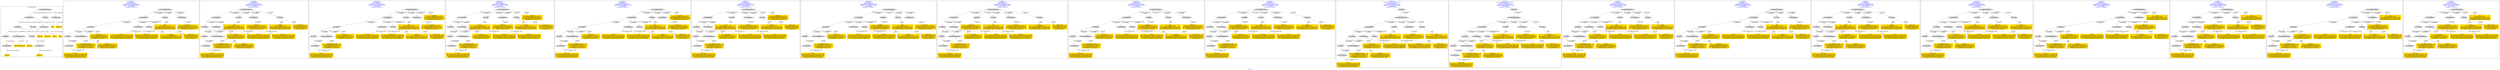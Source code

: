 digraph n0 {
fontcolor="blue"
remincross="true"
label="s01-cb.csv"
subgraph cluster_0 {
label="1-correct model"
n2[style="filled",color="white",fillcolor="lightgray",label="E12_Production1"];
n3[style="filled",color="white",fillcolor="lightgray",label="E21_Person1"];
n4[style="filled",color="white",fillcolor="lightgray",label="E55_Type1"];
n5[style="filled",color="white",fillcolor="lightgray",label="E52_Time-Span3"];
n6[style="filled",color="white",fillcolor="lightgray",label="E69_Death1"];
n7[style="filled",color="white",fillcolor="lightgray",label="E82_Actor_Appellation1"];
n8[style="filled",color="white",fillcolor="lightgray",label="E67_Birth1"];
n9[shape="plaintext",style="filled",fillcolor="gold",label="Actor_URI"];
n10[style="filled",color="white",fillcolor="lightgray",label="E22_Man-Made_Object1"];
n11[style="filled",color="white",fillcolor="lightgray",label="E35_Title1"];
n12[style="filled",color="white",fillcolor="lightgray",label="E54_Dimension1"];
n13[shape="plaintext",style="filled",fillcolor="gold",label="Title"];
n14[style="filled",color="white",fillcolor="lightgray",label="E52_Time-Span1"];
n15[shape="plaintext",style="filled",fillcolor="gold",label="Begin Date"];
n16[style="filled",color="white",fillcolor="lightgray",label="E52_Time-Span2"];
n17[shape="plaintext",style="filled",fillcolor="gold",label="End Date"];
n18[shape="plaintext",style="filled",fillcolor="gold",label="Dated"];
n19[shape="plaintext",style="filled",fillcolor="gold",label="Dimensions"];
n20[shape="plaintext",style="filled",fillcolor="gold",label="Medium_URI"];
n21[shape="plaintext",style="filled",fillcolor="gold",label="Medium"];
n22[shape="plaintext",style="filled",fillcolor="gold",label="Artist_Appellation_URI"];
n23[shape="plaintext",style="filled",fillcolor="gold",label="Attribution"];
}
subgraph cluster_1 {
label="candidate 0\nlink coherence:1.0\nnode coherence:1.0\nconfidence:0.5260570430648343\nmapping score:0.5586856810216113\ncost:18.99986\n-precision:0.84-recall:0.76"
n25[style="filled",color="white",fillcolor="lightgray",label="E12_Production1"];
n26[style="filled",color="white",fillcolor="lightgray",label="E21_Person1"];
n27[style="filled",color="white",fillcolor="lightgray",label="E52_Time-Span2"];
n28[style="filled",color="white",fillcolor="lightgray",label="E55_Type1"];
n29[style="filled",color="white",fillcolor="lightgray",label="E67_Birth1"];
n30[style="filled",color="white",fillcolor="lightgray",label="E82_Actor_Appellation1"];
n31[style="filled",color="white",fillcolor="lightgray",label="E22_Man-Made_Object1"];
n32[style="filled",color="white",fillcolor="lightgray",label="E35_Title1"];
n33[style="filled",color="white",fillcolor="lightgray",label="E54_Dimension1"];
n34[style="filled",color="white",fillcolor="lightgray",label="E52_Time-Span1"];
n35[shape="plaintext",style="filled",fillcolor="gold",label="Artist_Appellation_URI\n[E82_Actor_Appellation,classLink,0.908]\n[E21_Person,classLink,0.061]\n[E8_Acquisition,P3_has_note,0.015]\n[E30_Right,P3_has_note,0.015]"];
n36[shape="plaintext",style="filled",fillcolor="gold",label="End Date\n[E52_Time-Span,P82b_end_of_the_end,0.492]\n[E52_Time-Span,P82_at_some_time_within,0.406]\n[E52_Time-Span,P82a_begin_of_the_begin,0.068]\n[E33_Linguistic_Object,P3_has_note,0.034]"];
n37[shape="plaintext",style="filled",fillcolor="gold",label="Medium\n[E55_Type,label,0.533]\n[E29_Design_or_Procedure,P3_has_note,0.401]\n[E73_Information_Object,P3_has_note,0.035]\n[E33_Linguistic_Object,P3_has_note,0.031]"];
n38[shape="plaintext",style="filled",fillcolor="gold",label="Dimensions\n[E54_Dimension,P3_has_note,0.963]\n[E33_Linguistic_Object,P3_has_note,0.02]\n[E73_Information_Object,P3_has_note,0.013]\n[E38_Image,classLink,0.005]"];
n39[shape="plaintext",style="filled",fillcolor="gold",label="Dated\n[E52_Time-Span,P82_at_some_time_within,0.456]\n[E52_Time-Span,P82a_begin_of_the_begin,0.265]\n[E52_Time-Span,P82b_end_of_the_end,0.211]\n[E33_Linguistic_Object,P3_has_note,0.068]"];
n40[shape="plaintext",style="filled",fillcolor="gold",label="Title\n[E35_Title,label,0.298]\n[E33_Linguistic_Object,P3_has_note,0.294]\n[E22_Man-Made_Object,classLink,0.204]\n[E73_Information_Object,P3_has_note,0.204]"];
n41[shape="plaintext",style="filled",fillcolor="gold",label="Begin Date\n[E52_Time-Span,P82_at_some_time_within,0.451]\n[E52_Time-Span,P82a_begin_of_the_begin,0.315]\n[E52_Time-Span,P82b_end_of_the_end,0.209]\n[E33_Linguistic_Object,P3_has_note,0.025]"];
n42[shape="plaintext",style="filled",fillcolor="gold",label="Medium_URI\n[E57_Material,classLink,0.439]\n[E55_Type,classLink,0.405]\n[E74_Group,classLink,0.156]\n[E55_Type,label,0.0]"];
n43[shape="plaintext",style="filled",fillcolor="gold",label="Attribution\n[E82_Actor_Appellation,label,0.453]\n[E22_Man-Made_Object,classLink,0.304]\n[E33_Linguistic_Object,P3_has_note,0.154]\n[E30_Right,P3_has_note,0.089]"];
n44[shape="plaintext",style="filled",fillcolor="gold",label="Actor_URI\n[E21_Person,classLink,0.437]\n[E82_Actor_Appellation,classLink,0.35]\n[E8_Acquisition,P3_has_note,0.107]\n[E30_Right,P3_has_note,0.107]"];
}
subgraph cluster_2 {
label="candidate 1\nlink coherence:1.0\nnode coherence:1.0\nconfidence:0.5260570430648343\nmapping score:0.5586856810216113\ncost:18.99987\n-precision:0.79-recall:0.71"
n46[style="filled",color="white",fillcolor="lightgray",label="E12_Production1"];
n47[style="filled",color="white",fillcolor="lightgray",label="E21_Person1"];
n48[style="filled",color="white",fillcolor="lightgray",label="E52_Time-Span2"];
n49[style="filled",color="white",fillcolor="lightgray",label="E67_Birth1"];
n50[style="filled",color="white",fillcolor="lightgray",label="E82_Actor_Appellation1"];
n51[style="filled",color="white",fillcolor="lightgray",label="E22_Man-Made_Object1"];
n52[style="filled",color="white",fillcolor="lightgray",label="E35_Title1"];
n53[style="filled",color="white",fillcolor="lightgray",label="E54_Dimension1"];
n54[style="filled",color="white",fillcolor="lightgray",label="E55_Type2"];
n55[style="filled",color="white",fillcolor="lightgray",label="E52_Time-Span1"];
n56[shape="plaintext",style="filled",fillcolor="gold",label="Artist_Appellation_URI\n[E82_Actor_Appellation,classLink,0.908]\n[E21_Person,classLink,0.061]\n[E8_Acquisition,P3_has_note,0.015]\n[E30_Right,P3_has_note,0.015]"];
n57[shape="plaintext",style="filled",fillcolor="gold",label="End Date\n[E52_Time-Span,P82b_end_of_the_end,0.492]\n[E52_Time-Span,P82_at_some_time_within,0.406]\n[E52_Time-Span,P82a_begin_of_the_begin,0.068]\n[E33_Linguistic_Object,P3_has_note,0.034]"];
n58[shape="plaintext",style="filled",fillcolor="gold",label="Dimensions\n[E54_Dimension,P3_has_note,0.963]\n[E33_Linguistic_Object,P3_has_note,0.02]\n[E73_Information_Object,P3_has_note,0.013]\n[E38_Image,classLink,0.005]"];
n59[shape="plaintext",style="filled",fillcolor="gold",label="Medium\n[E55_Type,label,0.533]\n[E29_Design_or_Procedure,P3_has_note,0.401]\n[E73_Information_Object,P3_has_note,0.035]\n[E33_Linguistic_Object,P3_has_note,0.031]"];
n60[shape="plaintext",style="filled",fillcolor="gold",label="Dated\n[E52_Time-Span,P82_at_some_time_within,0.456]\n[E52_Time-Span,P82a_begin_of_the_begin,0.265]\n[E52_Time-Span,P82b_end_of_the_end,0.211]\n[E33_Linguistic_Object,P3_has_note,0.068]"];
n61[shape="plaintext",style="filled",fillcolor="gold",label="Medium_URI\n[E57_Material,classLink,0.439]\n[E55_Type,classLink,0.405]\n[E74_Group,classLink,0.156]\n[E55_Type,label,0.0]"];
n62[shape="plaintext",style="filled",fillcolor="gold",label="Title\n[E35_Title,label,0.298]\n[E33_Linguistic_Object,P3_has_note,0.294]\n[E22_Man-Made_Object,classLink,0.204]\n[E73_Information_Object,P3_has_note,0.204]"];
n63[shape="plaintext",style="filled",fillcolor="gold",label="Begin Date\n[E52_Time-Span,P82_at_some_time_within,0.451]\n[E52_Time-Span,P82a_begin_of_the_begin,0.315]\n[E52_Time-Span,P82b_end_of_the_end,0.209]\n[E33_Linguistic_Object,P3_has_note,0.025]"];
n64[shape="plaintext",style="filled",fillcolor="gold",label="Attribution\n[E82_Actor_Appellation,label,0.453]\n[E22_Man-Made_Object,classLink,0.304]\n[E33_Linguistic_Object,P3_has_note,0.154]\n[E30_Right,P3_has_note,0.089]"];
n65[shape="plaintext",style="filled",fillcolor="gold",label="Actor_URI\n[E21_Person,classLink,0.437]\n[E82_Actor_Appellation,classLink,0.35]\n[E8_Acquisition,P3_has_note,0.107]\n[E30_Right,P3_has_note,0.107]"];
}
subgraph cluster_3 {
label="candidate 10\nlink coherence:1.0\nnode coherence:1.0\nconfidence:0.5110998920262105\nmapping score:0.5370332973420702\ncost:18.99986\n-precision:0.79-recall:0.71"
n67[style="filled",color="white",fillcolor="lightgray",label="E12_Production1"];
n68[style="filled",color="white",fillcolor="lightgray",label="E21_Person1"];
n69[style="filled",color="white",fillcolor="lightgray",label="E52_Time-Span2"];
n70[style="filled",color="white",fillcolor="lightgray",label="E55_Type1"];
n71[style="filled",color="white",fillcolor="lightgray",label="E67_Birth1"];
n72[style="filled",color="white",fillcolor="lightgray",label="E82_Actor_Appellation1"];
n73[style="filled",color="white",fillcolor="lightgray",label="E22_Man-Made_Object1"];
n74[style="filled",color="white",fillcolor="lightgray",label="E35_Title1"];
n75[style="filled",color="white",fillcolor="lightgray",label="E54_Dimension1"];
n76[style="filled",color="white",fillcolor="lightgray",label="E52_Time-Span1"];
n77[shape="plaintext",style="filled",fillcolor="gold",label="Artist_Appellation_URI\n[E82_Actor_Appellation,classLink,0.908]\n[E21_Person,classLink,0.061]\n[E8_Acquisition,P3_has_note,0.015]\n[E30_Right,P3_has_note,0.015]"];
n78[shape="plaintext",style="filled",fillcolor="gold",label="End Date\n[E52_Time-Span,P82b_end_of_the_end,0.492]\n[E52_Time-Span,P82_at_some_time_within,0.406]\n[E52_Time-Span,P82a_begin_of_the_begin,0.068]\n[E33_Linguistic_Object,P3_has_note,0.034]"];
n79[shape="plaintext",style="filled",fillcolor="gold",label="Attribution\n[E82_Actor_Appellation,label,0.453]\n[E22_Man-Made_Object,classLink,0.304]\n[E33_Linguistic_Object,P3_has_note,0.154]\n[E30_Right,P3_has_note,0.089]"];
n80[shape="plaintext",style="filled",fillcolor="gold",label="Medium\n[E55_Type,label,0.533]\n[E29_Design_or_Procedure,P3_has_note,0.401]\n[E73_Information_Object,P3_has_note,0.035]\n[E33_Linguistic_Object,P3_has_note,0.031]"];
n81[shape="plaintext",style="filled",fillcolor="gold",label="Dimensions\n[E54_Dimension,P3_has_note,0.963]\n[E33_Linguistic_Object,P3_has_note,0.02]\n[E73_Information_Object,P3_has_note,0.013]\n[E38_Image,classLink,0.005]"];
n82[shape="plaintext",style="filled",fillcolor="gold",label="Dated\n[E52_Time-Span,P82_at_some_time_within,0.456]\n[E52_Time-Span,P82a_begin_of_the_begin,0.265]\n[E52_Time-Span,P82b_end_of_the_end,0.211]\n[E33_Linguistic_Object,P3_has_note,0.068]"];
n83[shape="plaintext",style="filled",fillcolor="gold",label="Title\n[E35_Title,label,0.298]\n[E33_Linguistic_Object,P3_has_note,0.294]\n[E22_Man-Made_Object,classLink,0.204]\n[E73_Information_Object,P3_has_note,0.204]"];
n84[shape="plaintext",style="filled",fillcolor="gold",label="Begin Date\n[E52_Time-Span,P82_at_some_time_within,0.451]\n[E52_Time-Span,P82a_begin_of_the_begin,0.315]\n[E52_Time-Span,P82b_end_of_the_end,0.209]\n[E33_Linguistic_Object,P3_has_note,0.025]"];
n85[shape="plaintext",style="filled",fillcolor="gold",label="Medium_URI\n[E57_Material,classLink,0.439]\n[E55_Type,classLink,0.405]\n[E74_Group,classLink,0.156]\n[E55_Type,label,0.0]"];
n86[shape="plaintext",style="filled",fillcolor="gold",label="Actor_URI\n[E21_Person,classLink,0.437]\n[E82_Actor_Appellation,classLink,0.35]\n[E8_Acquisition,P3_has_note,0.107]\n[E30_Right,P3_has_note,0.107]"];
}
subgraph cluster_4 {
label="candidate 11\nlink coherence:1.0\nnode coherence:1.0\nconfidence:0.5110998920262105\nmapping score:0.5370332973420702\ncost:18.99987\n-precision:0.74-recall:0.67"
n88[style="filled",color="white",fillcolor="lightgray",label="E12_Production1"];
n89[style="filled",color="white",fillcolor="lightgray",label="E21_Person1"];
n90[style="filled",color="white",fillcolor="lightgray",label="E52_Time-Span2"];
n91[style="filled",color="white",fillcolor="lightgray",label="E67_Birth1"];
n92[style="filled",color="white",fillcolor="lightgray",label="E82_Actor_Appellation1"];
n93[style="filled",color="white",fillcolor="lightgray",label="E22_Man-Made_Object1"];
n94[style="filled",color="white",fillcolor="lightgray",label="E35_Title1"];
n95[style="filled",color="white",fillcolor="lightgray",label="E54_Dimension1"];
n96[style="filled",color="white",fillcolor="lightgray",label="E55_Type2"];
n97[style="filled",color="white",fillcolor="lightgray",label="E52_Time-Span1"];
n98[shape="plaintext",style="filled",fillcolor="gold",label="Artist_Appellation_URI\n[E82_Actor_Appellation,classLink,0.908]\n[E21_Person,classLink,0.061]\n[E8_Acquisition,P3_has_note,0.015]\n[E30_Right,P3_has_note,0.015]"];
n99[shape="plaintext",style="filled",fillcolor="gold",label="End Date\n[E52_Time-Span,P82b_end_of_the_end,0.492]\n[E52_Time-Span,P82_at_some_time_within,0.406]\n[E52_Time-Span,P82a_begin_of_the_begin,0.068]\n[E33_Linguistic_Object,P3_has_note,0.034]"];
n100[shape="plaintext",style="filled",fillcolor="gold",label="Attribution\n[E82_Actor_Appellation,label,0.453]\n[E22_Man-Made_Object,classLink,0.304]\n[E33_Linguistic_Object,P3_has_note,0.154]\n[E30_Right,P3_has_note,0.089]"];
n101[shape="plaintext",style="filled",fillcolor="gold",label="Dimensions\n[E54_Dimension,P3_has_note,0.963]\n[E33_Linguistic_Object,P3_has_note,0.02]\n[E73_Information_Object,P3_has_note,0.013]\n[E38_Image,classLink,0.005]"];
n102[shape="plaintext",style="filled",fillcolor="gold",label="Medium\n[E55_Type,label,0.533]\n[E29_Design_or_Procedure,P3_has_note,0.401]\n[E73_Information_Object,P3_has_note,0.035]\n[E33_Linguistic_Object,P3_has_note,0.031]"];
n103[shape="plaintext",style="filled",fillcolor="gold",label="Dated\n[E52_Time-Span,P82_at_some_time_within,0.456]\n[E52_Time-Span,P82a_begin_of_the_begin,0.265]\n[E52_Time-Span,P82b_end_of_the_end,0.211]\n[E33_Linguistic_Object,P3_has_note,0.068]"];
n104[shape="plaintext",style="filled",fillcolor="gold",label="Medium_URI\n[E57_Material,classLink,0.439]\n[E55_Type,classLink,0.405]\n[E74_Group,classLink,0.156]\n[E55_Type,label,0.0]"];
n105[shape="plaintext",style="filled",fillcolor="gold",label="Title\n[E35_Title,label,0.298]\n[E33_Linguistic_Object,P3_has_note,0.294]\n[E22_Man-Made_Object,classLink,0.204]\n[E73_Information_Object,P3_has_note,0.204]"];
n106[shape="plaintext",style="filled",fillcolor="gold",label="Begin Date\n[E52_Time-Span,P82_at_some_time_within,0.451]\n[E52_Time-Span,P82a_begin_of_the_begin,0.315]\n[E52_Time-Span,P82b_end_of_the_end,0.209]\n[E33_Linguistic_Object,P3_has_note,0.025]"];
n107[shape="plaintext",style="filled",fillcolor="gold",label="Actor_URI\n[E21_Person,classLink,0.437]\n[E82_Actor_Appellation,classLink,0.35]\n[E8_Acquisition,P3_has_note,0.107]\n[E30_Right,P3_has_note,0.107]"];
}
subgraph cluster_5 {
label="candidate 12\nlink coherence:1.0\nnode coherence:1.0\nconfidence:0.5055968058235714\nmapping score:0.5351989352745238\ncost:18.99986\n-precision:0.84-recall:0.76"
n109[style="filled",color="white",fillcolor="lightgray",label="E12_Production1"];
n110[style="filled",color="white",fillcolor="lightgray",label="E21_Person1"];
n111[style="filled",color="white",fillcolor="lightgray",label="E52_Time-Span2"];
n112[style="filled",color="white",fillcolor="lightgray",label="E55_Type1"];
n113[style="filled",color="white",fillcolor="lightgray",label="E67_Birth1"];
n114[style="filled",color="white",fillcolor="lightgray",label="E82_Actor_Appellation1"];
n115[style="filled",color="white",fillcolor="lightgray",label="E22_Man-Made_Object1"];
n116[style="filled",color="white",fillcolor="lightgray",label="E35_Title1"];
n117[style="filled",color="white",fillcolor="lightgray",label="E54_Dimension1"];
n118[style="filled",color="white",fillcolor="lightgray",label="E52_Time-Span1"];
n119[shape="plaintext",style="filled",fillcolor="gold",label="Artist_Appellation_URI\n[E82_Actor_Appellation,classLink,0.908]\n[E21_Person,classLink,0.061]\n[E8_Acquisition,P3_has_note,0.015]\n[E30_Right,P3_has_note,0.015]"];
n120[shape="plaintext",style="filled",fillcolor="gold",label="End Date\n[E52_Time-Span,P82b_end_of_the_end,0.492]\n[E52_Time-Span,P82_at_some_time_within,0.406]\n[E52_Time-Span,P82a_begin_of_the_begin,0.068]\n[E33_Linguistic_Object,P3_has_note,0.034]"];
n121[shape="plaintext",style="filled",fillcolor="gold",label="Attribution\n[E82_Actor_Appellation,label,0.453]\n[E22_Man-Made_Object,classLink,0.304]\n[E33_Linguistic_Object,P3_has_note,0.154]\n[E30_Right,P3_has_note,0.089]"];
n122[shape="plaintext",style="filled",fillcolor="gold",label="Medium\n[E55_Type,label,0.533]\n[E29_Design_or_Procedure,P3_has_note,0.401]\n[E73_Information_Object,P3_has_note,0.035]\n[E33_Linguistic_Object,P3_has_note,0.031]"];
n123[shape="plaintext",style="filled",fillcolor="gold",label="Dimensions\n[E54_Dimension,P3_has_note,0.963]\n[E33_Linguistic_Object,P3_has_note,0.02]\n[E73_Information_Object,P3_has_note,0.013]\n[E38_Image,classLink,0.005]"];
n124[shape="plaintext",style="filled",fillcolor="gold",label="Begin Date\n[E52_Time-Span,P82_at_some_time_within,0.451]\n[E52_Time-Span,P82a_begin_of_the_begin,0.315]\n[E52_Time-Span,P82b_end_of_the_end,0.209]\n[E33_Linguistic_Object,P3_has_note,0.025]"];
n125[shape="plaintext",style="filled",fillcolor="gold",label="Title\n[E35_Title,label,0.298]\n[E33_Linguistic_Object,P3_has_note,0.294]\n[E22_Man-Made_Object,classLink,0.204]\n[E73_Information_Object,P3_has_note,0.204]"];
n126[shape="plaintext",style="filled",fillcolor="gold",label="Dated\n[E52_Time-Span,P82_at_some_time_within,0.456]\n[E52_Time-Span,P82a_begin_of_the_begin,0.265]\n[E52_Time-Span,P82b_end_of_the_end,0.211]\n[E33_Linguistic_Object,P3_has_note,0.068]"];
n127[shape="plaintext",style="filled",fillcolor="gold",label="Medium_URI\n[E57_Material,classLink,0.439]\n[E55_Type,classLink,0.405]\n[E74_Group,classLink,0.156]\n[E55_Type,label,0.0]"];
n128[shape="plaintext",style="filled",fillcolor="gold",label="Actor_URI\n[E21_Person,classLink,0.437]\n[E82_Actor_Appellation,classLink,0.35]\n[E8_Acquisition,P3_has_note,0.107]\n[E30_Right,P3_has_note,0.107]"];
}
subgraph cluster_6 {
label="candidate 13\nlink coherence:1.0\nnode coherence:1.0\nconfidence:0.5055968058235714\nmapping score:0.5351989352745238\ncost:18.99987\n-precision:0.79-recall:0.71"
n130[style="filled",color="white",fillcolor="lightgray",label="E12_Production1"];
n131[style="filled",color="white",fillcolor="lightgray",label="E21_Person1"];
n132[style="filled",color="white",fillcolor="lightgray",label="E52_Time-Span2"];
n133[style="filled",color="white",fillcolor="lightgray",label="E67_Birth1"];
n134[style="filled",color="white",fillcolor="lightgray",label="E82_Actor_Appellation1"];
n135[style="filled",color="white",fillcolor="lightgray",label="E22_Man-Made_Object1"];
n136[style="filled",color="white",fillcolor="lightgray",label="E35_Title1"];
n137[style="filled",color="white",fillcolor="lightgray",label="E54_Dimension1"];
n138[style="filled",color="white",fillcolor="lightgray",label="E55_Type2"];
n139[style="filled",color="white",fillcolor="lightgray",label="E52_Time-Span1"];
n140[shape="plaintext",style="filled",fillcolor="gold",label="Artist_Appellation_URI\n[E82_Actor_Appellation,classLink,0.908]\n[E21_Person,classLink,0.061]\n[E8_Acquisition,P3_has_note,0.015]\n[E30_Right,P3_has_note,0.015]"];
n141[shape="plaintext",style="filled",fillcolor="gold",label="End Date\n[E52_Time-Span,P82b_end_of_the_end,0.492]\n[E52_Time-Span,P82_at_some_time_within,0.406]\n[E52_Time-Span,P82a_begin_of_the_begin,0.068]\n[E33_Linguistic_Object,P3_has_note,0.034]"];
n142[shape="plaintext",style="filled",fillcolor="gold",label="Attribution\n[E82_Actor_Appellation,label,0.453]\n[E22_Man-Made_Object,classLink,0.304]\n[E33_Linguistic_Object,P3_has_note,0.154]\n[E30_Right,P3_has_note,0.089]"];
n143[shape="plaintext",style="filled",fillcolor="gold",label="Dimensions\n[E54_Dimension,P3_has_note,0.963]\n[E33_Linguistic_Object,P3_has_note,0.02]\n[E73_Information_Object,P3_has_note,0.013]\n[E38_Image,classLink,0.005]"];
n144[shape="plaintext",style="filled",fillcolor="gold",label="Medium\n[E55_Type,label,0.533]\n[E29_Design_or_Procedure,P3_has_note,0.401]\n[E73_Information_Object,P3_has_note,0.035]\n[E33_Linguistic_Object,P3_has_note,0.031]"];
n145[shape="plaintext",style="filled",fillcolor="gold",label="Begin Date\n[E52_Time-Span,P82_at_some_time_within,0.451]\n[E52_Time-Span,P82a_begin_of_the_begin,0.315]\n[E52_Time-Span,P82b_end_of_the_end,0.209]\n[E33_Linguistic_Object,P3_has_note,0.025]"];
n146[shape="plaintext",style="filled",fillcolor="gold",label="Medium_URI\n[E57_Material,classLink,0.439]\n[E55_Type,classLink,0.405]\n[E74_Group,classLink,0.156]\n[E55_Type,label,0.0]"];
n147[shape="plaintext",style="filled",fillcolor="gold",label="Title\n[E35_Title,label,0.298]\n[E33_Linguistic_Object,P3_has_note,0.294]\n[E22_Man-Made_Object,classLink,0.204]\n[E73_Information_Object,P3_has_note,0.204]"];
n148[shape="plaintext",style="filled",fillcolor="gold",label="Dated\n[E52_Time-Span,P82_at_some_time_within,0.456]\n[E52_Time-Span,P82a_begin_of_the_begin,0.265]\n[E52_Time-Span,P82b_end_of_the_end,0.211]\n[E33_Linguistic_Object,P3_has_note,0.068]"];
n149[shape="plaintext",style="filled",fillcolor="gold",label="Actor_URI\n[E21_Person,classLink,0.437]\n[E82_Actor_Appellation,classLink,0.35]\n[E8_Acquisition,P3_has_note,0.107]\n[E30_Right,P3_has_note,0.107]"];
}
subgraph cluster_7 {
label="candidate 14\nlink coherence:1.0\nnode coherence:1.0\nconfidence:0.48967593732574366\nmapping score:0.5298919791085813\ncost:19.99986\n-precision:0.75-recall:0.71"
n151[style="filled",color="white",fillcolor="lightgray",label="E12_Production1"];
n152[style="filled",color="white",fillcolor="lightgray",label="E21_Person1"];
n153[style="filled",color="white",fillcolor="lightgray",label="E52_Time-Span2"];
n154[style="filled",color="white",fillcolor="lightgray",label="E55_Type1"];
n155[style="filled",color="white",fillcolor="lightgray",label="E67_Birth1"];
n156[style="filled",color="white",fillcolor="lightgray",label="E82_Actor_Appellation1"];
n157[style="filled",color="white",fillcolor="lightgray",label="E22_Man-Made_Object1"];
n158[style="filled",color="white",fillcolor="lightgray",label="E30_Right1"];
n159[style="filled",color="white",fillcolor="lightgray",label="E35_Title1"];
n160[style="filled",color="white",fillcolor="lightgray",label="E54_Dimension1"];
n161[style="filled",color="white",fillcolor="lightgray",label="E52_Time-Span1"];
n162[shape="plaintext",style="filled",fillcolor="gold",label="Artist_Appellation_URI\n[E82_Actor_Appellation,classLink,0.908]\n[E21_Person,classLink,0.061]\n[E8_Acquisition,P3_has_note,0.015]\n[E30_Right,P3_has_note,0.015]"];
n163[shape="plaintext",style="filled",fillcolor="gold",label="End Date\n[E52_Time-Span,P82b_end_of_the_end,0.492]\n[E52_Time-Span,P82_at_some_time_within,0.406]\n[E52_Time-Span,P82a_begin_of_the_begin,0.068]\n[E33_Linguistic_Object,P3_has_note,0.034]"];
n164[shape="plaintext",style="filled",fillcolor="gold",label="Medium\n[E55_Type,label,0.533]\n[E29_Design_or_Procedure,P3_has_note,0.401]\n[E73_Information_Object,P3_has_note,0.035]\n[E33_Linguistic_Object,P3_has_note,0.031]"];
n165[shape="plaintext",style="filled",fillcolor="gold",label="Dimensions\n[E54_Dimension,P3_has_note,0.963]\n[E33_Linguistic_Object,P3_has_note,0.02]\n[E73_Information_Object,P3_has_note,0.013]\n[E38_Image,classLink,0.005]"];
n166[shape="plaintext",style="filled",fillcolor="gold",label="Dated\n[E52_Time-Span,P82_at_some_time_within,0.456]\n[E52_Time-Span,P82a_begin_of_the_begin,0.265]\n[E52_Time-Span,P82b_end_of_the_end,0.211]\n[E33_Linguistic_Object,P3_has_note,0.068]"];
n167[shape="plaintext",style="filled",fillcolor="gold",label="Title\n[E35_Title,label,0.298]\n[E33_Linguistic_Object,P3_has_note,0.294]\n[E22_Man-Made_Object,classLink,0.204]\n[E73_Information_Object,P3_has_note,0.204]"];
n168[shape="plaintext",style="filled",fillcolor="gold",label="Begin Date\n[E52_Time-Span,P82_at_some_time_within,0.451]\n[E52_Time-Span,P82a_begin_of_the_begin,0.315]\n[E52_Time-Span,P82b_end_of_the_end,0.209]\n[E33_Linguistic_Object,P3_has_note,0.025]"];
n169[shape="plaintext",style="filled",fillcolor="gold",label="Medium_URI\n[E57_Material,classLink,0.439]\n[E55_Type,classLink,0.405]\n[E74_Group,classLink,0.156]\n[E55_Type,label,0.0]"];
n170[shape="plaintext",style="filled",fillcolor="gold",label="Attribution\n[E82_Actor_Appellation,label,0.453]\n[E22_Man-Made_Object,classLink,0.304]\n[E33_Linguistic_Object,P3_has_note,0.154]\n[E30_Right,P3_has_note,0.089]"];
n171[shape="plaintext",style="filled",fillcolor="gold",label="Actor_URI\n[E21_Person,classLink,0.437]\n[E82_Actor_Appellation,classLink,0.35]\n[E8_Acquisition,P3_has_note,0.107]\n[E30_Right,P3_has_note,0.107]"];
}
subgraph cluster_8 {
label="candidate 15\nlink coherence:1.0\nnode coherence:1.0\nconfidence:0.48967593732574366\nmapping score:0.5298919791085813\ncost:19.99987\n-precision:0.7-recall:0.67"
n173[style="filled",color="white",fillcolor="lightgray",label="E12_Production1"];
n174[style="filled",color="white",fillcolor="lightgray",label="E21_Person1"];
n175[style="filled",color="white",fillcolor="lightgray",label="E52_Time-Span2"];
n176[style="filled",color="white",fillcolor="lightgray",label="E67_Birth1"];
n177[style="filled",color="white",fillcolor="lightgray",label="E82_Actor_Appellation1"];
n178[style="filled",color="white",fillcolor="lightgray",label="E22_Man-Made_Object1"];
n179[style="filled",color="white",fillcolor="lightgray",label="E30_Right1"];
n180[style="filled",color="white",fillcolor="lightgray",label="E35_Title1"];
n181[style="filled",color="white",fillcolor="lightgray",label="E54_Dimension1"];
n182[style="filled",color="white",fillcolor="lightgray",label="E55_Type2"];
n183[style="filled",color="white",fillcolor="lightgray",label="E52_Time-Span1"];
n184[shape="plaintext",style="filled",fillcolor="gold",label="Artist_Appellation_URI\n[E82_Actor_Appellation,classLink,0.908]\n[E21_Person,classLink,0.061]\n[E8_Acquisition,P3_has_note,0.015]\n[E30_Right,P3_has_note,0.015]"];
n185[shape="plaintext",style="filled",fillcolor="gold",label="End Date\n[E52_Time-Span,P82b_end_of_the_end,0.492]\n[E52_Time-Span,P82_at_some_time_within,0.406]\n[E52_Time-Span,P82a_begin_of_the_begin,0.068]\n[E33_Linguistic_Object,P3_has_note,0.034]"];
n186[shape="plaintext",style="filled",fillcolor="gold",label="Dimensions\n[E54_Dimension,P3_has_note,0.963]\n[E33_Linguistic_Object,P3_has_note,0.02]\n[E73_Information_Object,P3_has_note,0.013]\n[E38_Image,classLink,0.005]"];
n187[shape="plaintext",style="filled",fillcolor="gold",label="Medium\n[E55_Type,label,0.533]\n[E29_Design_or_Procedure,P3_has_note,0.401]\n[E73_Information_Object,P3_has_note,0.035]\n[E33_Linguistic_Object,P3_has_note,0.031]"];
n188[shape="plaintext",style="filled",fillcolor="gold",label="Dated\n[E52_Time-Span,P82_at_some_time_within,0.456]\n[E52_Time-Span,P82a_begin_of_the_begin,0.265]\n[E52_Time-Span,P82b_end_of_the_end,0.211]\n[E33_Linguistic_Object,P3_has_note,0.068]"];
n189[shape="plaintext",style="filled",fillcolor="gold",label="Medium_URI\n[E57_Material,classLink,0.439]\n[E55_Type,classLink,0.405]\n[E74_Group,classLink,0.156]\n[E55_Type,label,0.0]"];
n190[shape="plaintext",style="filled",fillcolor="gold",label="Title\n[E35_Title,label,0.298]\n[E33_Linguistic_Object,P3_has_note,0.294]\n[E22_Man-Made_Object,classLink,0.204]\n[E73_Information_Object,P3_has_note,0.204]"];
n191[shape="plaintext",style="filled",fillcolor="gold",label="Begin Date\n[E52_Time-Span,P82_at_some_time_within,0.451]\n[E52_Time-Span,P82a_begin_of_the_begin,0.315]\n[E52_Time-Span,P82b_end_of_the_end,0.209]\n[E33_Linguistic_Object,P3_has_note,0.025]"];
n192[shape="plaintext",style="filled",fillcolor="gold",label="Attribution\n[E82_Actor_Appellation,label,0.453]\n[E22_Man-Made_Object,classLink,0.304]\n[E33_Linguistic_Object,P3_has_note,0.154]\n[E30_Right,P3_has_note,0.089]"];
n193[shape="plaintext",style="filled",fillcolor="gold",label="Actor_URI\n[E21_Person,classLink,0.437]\n[E82_Actor_Appellation,classLink,0.35]\n[E8_Acquisition,P3_has_note,0.107]\n[E30_Right,P3_has_note,0.107]"];
}
subgraph cluster_9 {
label="candidate 16\nlink coherence:1.0\nnode coherence:1.0\nconfidence:0.4841728511231045\nmapping score:0.5280576170410348\ncost:19.99986\n-precision:0.8-recall:0.76"
n195[style="filled",color="white",fillcolor="lightgray",label="E12_Production1"];
n196[style="filled",color="white",fillcolor="lightgray",label="E21_Person1"];
n197[style="filled",color="white",fillcolor="lightgray",label="E52_Time-Span2"];
n198[style="filled",color="white",fillcolor="lightgray",label="E55_Type1"];
n199[style="filled",color="white",fillcolor="lightgray",label="E67_Birth1"];
n200[style="filled",color="white",fillcolor="lightgray",label="E82_Actor_Appellation1"];
n201[style="filled",color="white",fillcolor="lightgray",label="E22_Man-Made_Object1"];
n202[style="filled",color="white",fillcolor="lightgray",label="E30_Right1"];
n203[style="filled",color="white",fillcolor="lightgray",label="E35_Title1"];
n204[style="filled",color="white",fillcolor="lightgray",label="E54_Dimension1"];
n205[style="filled",color="white",fillcolor="lightgray",label="E52_Time-Span1"];
n206[shape="plaintext",style="filled",fillcolor="gold",label="Artist_Appellation_URI\n[E82_Actor_Appellation,classLink,0.908]\n[E21_Person,classLink,0.061]\n[E8_Acquisition,P3_has_note,0.015]\n[E30_Right,P3_has_note,0.015]"];
n207[shape="plaintext",style="filled",fillcolor="gold",label="End Date\n[E52_Time-Span,P82b_end_of_the_end,0.492]\n[E52_Time-Span,P82_at_some_time_within,0.406]\n[E52_Time-Span,P82a_begin_of_the_begin,0.068]\n[E33_Linguistic_Object,P3_has_note,0.034]"];
n208[shape="plaintext",style="filled",fillcolor="gold",label="Medium\n[E55_Type,label,0.533]\n[E29_Design_or_Procedure,P3_has_note,0.401]\n[E73_Information_Object,P3_has_note,0.035]\n[E33_Linguistic_Object,P3_has_note,0.031]"];
n209[shape="plaintext",style="filled",fillcolor="gold",label="Dimensions\n[E54_Dimension,P3_has_note,0.963]\n[E33_Linguistic_Object,P3_has_note,0.02]\n[E73_Information_Object,P3_has_note,0.013]\n[E38_Image,classLink,0.005]"];
n210[shape="plaintext",style="filled",fillcolor="gold",label="Begin Date\n[E52_Time-Span,P82_at_some_time_within,0.451]\n[E52_Time-Span,P82a_begin_of_the_begin,0.315]\n[E52_Time-Span,P82b_end_of_the_end,0.209]\n[E33_Linguistic_Object,P3_has_note,0.025]"];
n211[shape="plaintext",style="filled",fillcolor="gold",label="Title\n[E35_Title,label,0.298]\n[E33_Linguistic_Object,P3_has_note,0.294]\n[E22_Man-Made_Object,classLink,0.204]\n[E73_Information_Object,P3_has_note,0.204]"];
n212[shape="plaintext",style="filled",fillcolor="gold",label="Dated\n[E52_Time-Span,P82_at_some_time_within,0.456]\n[E52_Time-Span,P82a_begin_of_the_begin,0.265]\n[E52_Time-Span,P82b_end_of_the_end,0.211]\n[E33_Linguistic_Object,P3_has_note,0.068]"];
n213[shape="plaintext",style="filled",fillcolor="gold",label="Medium_URI\n[E57_Material,classLink,0.439]\n[E55_Type,classLink,0.405]\n[E74_Group,classLink,0.156]\n[E55_Type,label,0.0]"];
n214[shape="plaintext",style="filled",fillcolor="gold",label="Attribution\n[E82_Actor_Appellation,label,0.453]\n[E22_Man-Made_Object,classLink,0.304]\n[E33_Linguistic_Object,P3_has_note,0.154]\n[E30_Right,P3_has_note,0.089]"];
n215[shape="plaintext",style="filled",fillcolor="gold",label="Actor_URI\n[E21_Person,classLink,0.437]\n[E82_Actor_Appellation,classLink,0.35]\n[E8_Acquisition,P3_has_note,0.107]\n[E30_Right,P3_has_note,0.107]"];
}
subgraph cluster_10 {
label="candidate 17\nlink coherence:1.0\nnode coherence:1.0\nconfidence:0.4841728511231045\nmapping score:0.5280576170410348\ncost:19.99987\n-precision:0.75-recall:0.71"
n217[style="filled",color="white",fillcolor="lightgray",label="E12_Production1"];
n218[style="filled",color="white",fillcolor="lightgray",label="E21_Person1"];
n219[style="filled",color="white",fillcolor="lightgray",label="E52_Time-Span2"];
n220[style="filled",color="white",fillcolor="lightgray",label="E67_Birth1"];
n221[style="filled",color="white",fillcolor="lightgray",label="E82_Actor_Appellation1"];
n222[style="filled",color="white",fillcolor="lightgray",label="E22_Man-Made_Object1"];
n223[style="filled",color="white",fillcolor="lightgray",label="E30_Right1"];
n224[style="filled",color="white",fillcolor="lightgray",label="E35_Title1"];
n225[style="filled",color="white",fillcolor="lightgray",label="E54_Dimension1"];
n226[style="filled",color="white",fillcolor="lightgray",label="E55_Type2"];
n227[style="filled",color="white",fillcolor="lightgray",label="E52_Time-Span1"];
n228[shape="plaintext",style="filled",fillcolor="gold",label="Artist_Appellation_URI\n[E82_Actor_Appellation,classLink,0.908]\n[E21_Person,classLink,0.061]\n[E8_Acquisition,P3_has_note,0.015]\n[E30_Right,P3_has_note,0.015]"];
n229[shape="plaintext",style="filled",fillcolor="gold",label="End Date\n[E52_Time-Span,P82b_end_of_the_end,0.492]\n[E52_Time-Span,P82_at_some_time_within,0.406]\n[E52_Time-Span,P82a_begin_of_the_begin,0.068]\n[E33_Linguistic_Object,P3_has_note,0.034]"];
n230[shape="plaintext",style="filled",fillcolor="gold",label="Dimensions\n[E54_Dimension,P3_has_note,0.963]\n[E33_Linguistic_Object,P3_has_note,0.02]\n[E73_Information_Object,P3_has_note,0.013]\n[E38_Image,classLink,0.005]"];
n231[shape="plaintext",style="filled",fillcolor="gold",label="Medium\n[E55_Type,label,0.533]\n[E29_Design_or_Procedure,P3_has_note,0.401]\n[E73_Information_Object,P3_has_note,0.035]\n[E33_Linguistic_Object,P3_has_note,0.031]"];
n232[shape="plaintext",style="filled",fillcolor="gold",label="Begin Date\n[E52_Time-Span,P82_at_some_time_within,0.451]\n[E52_Time-Span,P82a_begin_of_the_begin,0.315]\n[E52_Time-Span,P82b_end_of_the_end,0.209]\n[E33_Linguistic_Object,P3_has_note,0.025]"];
n233[shape="plaintext",style="filled",fillcolor="gold",label="Medium_URI\n[E57_Material,classLink,0.439]\n[E55_Type,classLink,0.405]\n[E74_Group,classLink,0.156]\n[E55_Type,label,0.0]"];
n234[shape="plaintext",style="filled",fillcolor="gold",label="Title\n[E35_Title,label,0.298]\n[E33_Linguistic_Object,P3_has_note,0.294]\n[E22_Man-Made_Object,classLink,0.204]\n[E73_Information_Object,P3_has_note,0.204]"];
n235[shape="plaintext",style="filled",fillcolor="gold",label="Dated\n[E52_Time-Span,P82_at_some_time_within,0.456]\n[E52_Time-Span,P82a_begin_of_the_begin,0.265]\n[E52_Time-Span,P82b_end_of_the_end,0.211]\n[E33_Linguistic_Object,P3_has_note,0.068]"];
n236[shape="plaintext",style="filled",fillcolor="gold",label="Attribution\n[E82_Actor_Appellation,label,0.453]\n[E22_Man-Made_Object,classLink,0.304]\n[E33_Linguistic_Object,P3_has_note,0.154]\n[E30_Right,P3_has_note,0.089]"];
n237[shape="plaintext",style="filled",fillcolor="gold",label="Actor_URI\n[E21_Person,classLink,0.437]\n[E82_Actor_Appellation,classLink,0.35]\n[E8_Acquisition,P3_has_note,0.107]\n[E30_Right,P3_has_note,0.107]"];
}
subgraph cluster_11 {
label="candidate 18\nlink coherence:0.9523809523809523\nnode coherence:1.0\nconfidence:0.5260570430648343\nmapping score:0.5420190143549447\ncost:20.99986\n-precision:0.71-recall:0.71"
n239[style="filled",color="white",fillcolor="lightgray",label="E12_Production1"];
n240[style="filled",color="white",fillcolor="lightgray",label="E21_Person1"];
n241[style="filled",color="white",fillcolor="lightgray",label="E52_Time-Span2"];
n242[style="filled",color="white",fillcolor="lightgray",label="E55_Type1"];
n243[style="filled",color="white",fillcolor="lightgray",label="E67_Birth1"];
n244[style="filled",color="white",fillcolor="lightgray",label="E82_Actor_Appellation1"];
n245[style="filled",color="white",fillcolor="lightgray",label="E22_Man-Made_Object1"];
n246[style="filled",color="white",fillcolor="lightgray",label="E35_Title1"];
n247[style="filled",color="white",fillcolor="lightgray",label="E54_Dimension1"];
n248[style="filled",color="white",fillcolor="lightgray",label="E55_Type2"];
n249[style="filled",color="white",fillcolor="lightgray",label="E38_Image1"];
n250[style="filled",color="white",fillcolor="lightgray",label="E52_Time-Span1"];
n251[shape="plaintext",style="filled",fillcolor="gold",label="Artist_Appellation_URI\n[E82_Actor_Appellation,classLink,0.908]\n[E21_Person,classLink,0.061]\n[E8_Acquisition,P3_has_note,0.015]\n[E30_Right,P3_has_note,0.015]"];
n252[shape="plaintext",style="filled",fillcolor="gold",label="End Date\n[E52_Time-Span,P82b_end_of_the_end,0.492]\n[E52_Time-Span,P82_at_some_time_within,0.406]\n[E52_Time-Span,P82a_begin_of_the_begin,0.068]\n[E33_Linguistic_Object,P3_has_note,0.034]"];
n253[shape="plaintext",style="filled",fillcolor="gold",label="Dimensions\n[E54_Dimension,P3_has_note,0.963]\n[E33_Linguistic_Object,P3_has_note,0.02]\n[E73_Information_Object,P3_has_note,0.013]\n[E38_Image,classLink,0.005]"];
n254[shape="plaintext",style="filled",fillcolor="gold",label="Medium\n[E55_Type,label,0.533]\n[E29_Design_or_Procedure,P3_has_note,0.401]\n[E73_Information_Object,P3_has_note,0.035]\n[E33_Linguistic_Object,P3_has_note,0.031]"];
n255[shape="plaintext",style="filled",fillcolor="gold",label="Dated\n[E52_Time-Span,P82_at_some_time_within,0.456]\n[E52_Time-Span,P82a_begin_of_the_begin,0.265]\n[E52_Time-Span,P82b_end_of_the_end,0.211]\n[E33_Linguistic_Object,P3_has_note,0.068]"];
n256[shape="plaintext",style="filled",fillcolor="gold",label="Title\n[E35_Title,label,0.298]\n[E33_Linguistic_Object,P3_has_note,0.294]\n[E22_Man-Made_Object,classLink,0.204]\n[E73_Information_Object,P3_has_note,0.204]"];
n257[shape="plaintext",style="filled",fillcolor="gold",label="Begin Date\n[E52_Time-Span,P82_at_some_time_within,0.451]\n[E52_Time-Span,P82a_begin_of_the_begin,0.315]\n[E52_Time-Span,P82b_end_of_the_end,0.209]\n[E33_Linguistic_Object,P3_has_note,0.025]"];
n258[shape="plaintext",style="filled",fillcolor="gold",label="Medium_URI\n[E57_Material,classLink,0.439]\n[E55_Type,classLink,0.405]\n[E74_Group,classLink,0.156]\n[E55_Type,label,0.0]"];
n259[shape="plaintext",style="filled",fillcolor="gold",label="Attribution\n[E82_Actor_Appellation,label,0.453]\n[E22_Man-Made_Object,classLink,0.304]\n[E33_Linguistic_Object,P3_has_note,0.154]\n[E30_Right,P3_has_note,0.089]"];
n260[shape="plaintext",style="filled",fillcolor="gold",label="Actor_URI\n[E21_Person,classLink,0.437]\n[E82_Actor_Appellation,classLink,0.35]\n[E8_Acquisition,P3_has_note,0.107]\n[E30_Right,P3_has_note,0.107]"];
}
subgraph cluster_12 {
label="candidate 19\nlink coherence:0.9523809523809523\nnode coherence:1.0\nconfidence:0.5205539568621951\nmapping score:0.5401846522873984\ncost:20.99986\n-precision:0.76-recall:0.76"
n262[style="filled",color="white",fillcolor="lightgray",label="E12_Production1"];
n263[style="filled",color="white",fillcolor="lightgray",label="E21_Person1"];
n264[style="filled",color="white",fillcolor="lightgray",label="E52_Time-Span2"];
n265[style="filled",color="white",fillcolor="lightgray",label="E55_Type1"];
n266[style="filled",color="white",fillcolor="lightgray",label="E67_Birth1"];
n267[style="filled",color="white",fillcolor="lightgray",label="E82_Actor_Appellation1"];
n268[style="filled",color="white",fillcolor="lightgray",label="E22_Man-Made_Object1"];
n269[style="filled",color="white",fillcolor="lightgray",label="E35_Title1"];
n270[style="filled",color="white",fillcolor="lightgray",label="E54_Dimension1"];
n271[style="filled",color="white",fillcolor="lightgray",label="E55_Type2"];
n272[style="filled",color="white",fillcolor="lightgray",label="E38_Image1"];
n273[style="filled",color="white",fillcolor="lightgray",label="E52_Time-Span1"];
n274[shape="plaintext",style="filled",fillcolor="gold",label="Artist_Appellation_URI\n[E82_Actor_Appellation,classLink,0.908]\n[E21_Person,classLink,0.061]\n[E8_Acquisition,P3_has_note,0.015]\n[E30_Right,P3_has_note,0.015]"];
n275[shape="plaintext",style="filled",fillcolor="gold",label="End Date\n[E52_Time-Span,P82b_end_of_the_end,0.492]\n[E52_Time-Span,P82_at_some_time_within,0.406]\n[E52_Time-Span,P82a_begin_of_the_begin,0.068]\n[E33_Linguistic_Object,P3_has_note,0.034]"];
n276[shape="plaintext",style="filled",fillcolor="gold",label="Dimensions\n[E54_Dimension,P3_has_note,0.963]\n[E33_Linguistic_Object,P3_has_note,0.02]\n[E73_Information_Object,P3_has_note,0.013]\n[E38_Image,classLink,0.005]"];
n277[shape="plaintext",style="filled",fillcolor="gold",label="Medium\n[E55_Type,label,0.533]\n[E29_Design_or_Procedure,P3_has_note,0.401]\n[E73_Information_Object,P3_has_note,0.035]\n[E33_Linguistic_Object,P3_has_note,0.031]"];
n278[shape="plaintext",style="filled",fillcolor="gold",label="Begin Date\n[E52_Time-Span,P82_at_some_time_within,0.451]\n[E52_Time-Span,P82a_begin_of_the_begin,0.315]\n[E52_Time-Span,P82b_end_of_the_end,0.209]\n[E33_Linguistic_Object,P3_has_note,0.025]"];
n279[shape="plaintext",style="filled",fillcolor="gold",label="Title\n[E35_Title,label,0.298]\n[E33_Linguistic_Object,P3_has_note,0.294]\n[E22_Man-Made_Object,classLink,0.204]\n[E73_Information_Object,P3_has_note,0.204]"];
n280[shape="plaintext",style="filled",fillcolor="gold",label="Dated\n[E52_Time-Span,P82_at_some_time_within,0.456]\n[E52_Time-Span,P82a_begin_of_the_begin,0.265]\n[E52_Time-Span,P82b_end_of_the_end,0.211]\n[E33_Linguistic_Object,P3_has_note,0.068]"];
n281[shape="plaintext",style="filled",fillcolor="gold",label="Medium_URI\n[E57_Material,classLink,0.439]\n[E55_Type,classLink,0.405]\n[E74_Group,classLink,0.156]\n[E55_Type,label,0.0]"];
n282[shape="plaintext",style="filled",fillcolor="gold",label="Attribution\n[E82_Actor_Appellation,label,0.453]\n[E22_Man-Made_Object,classLink,0.304]\n[E33_Linguistic_Object,P3_has_note,0.154]\n[E30_Right,P3_has_note,0.089]"];
n283[shape="plaintext",style="filled",fillcolor="gold",label="Actor_URI\n[E21_Person,classLink,0.437]\n[E82_Actor_Appellation,classLink,0.35]\n[E8_Acquisition,P3_has_note,0.107]\n[E30_Right,P3_has_note,0.107]"];
}
subgraph cluster_13 {
label="candidate 2\nlink coherence:1.0\nnode coherence:1.0\nconfidence:0.5260570430648343\nmapping score:0.5420190143549447\ncost:19.99986\n-precision:0.75-recall:0.71"
n285[style="filled",color="white",fillcolor="lightgray",label="E12_Production1"];
n286[style="filled",color="white",fillcolor="lightgray",label="E21_Person1"];
n287[style="filled",color="white",fillcolor="lightgray",label="E52_Time-Span2"];
n288[style="filled",color="white",fillcolor="lightgray",label="E55_Type1"];
n289[style="filled",color="white",fillcolor="lightgray",label="E67_Birth1"];
n290[style="filled",color="white",fillcolor="lightgray",label="E82_Actor_Appellation1"];
n291[style="filled",color="white",fillcolor="lightgray",label="E22_Man-Made_Object1"];
n292[style="filled",color="white",fillcolor="lightgray",label="E35_Title1"];
n293[style="filled",color="white",fillcolor="lightgray",label="E54_Dimension1"];
n294[style="filled",color="white",fillcolor="lightgray",label="E55_Type2"];
n295[style="filled",color="white",fillcolor="lightgray",label="E52_Time-Span1"];
n296[shape="plaintext",style="filled",fillcolor="gold",label="Artist_Appellation_URI\n[E82_Actor_Appellation,classLink,0.908]\n[E21_Person,classLink,0.061]\n[E8_Acquisition,P3_has_note,0.015]\n[E30_Right,P3_has_note,0.015]"];
n297[shape="plaintext",style="filled",fillcolor="gold",label="End Date\n[E52_Time-Span,P82b_end_of_the_end,0.492]\n[E52_Time-Span,P82_at_some_time_within,0.406]\n[E52_Time-Span,P82a_begin_of_the_begin,0.068]\n[E33_Linguistic_Object,P3_has_note,0.034]"];
n298[shape="plaintext",style="filled",fillcolor="gold",label="Dimensions\n[E54_Dimension,P3_has_note,0.963]\n[E33_Linguistic_Object,P3_has_note,0.02]\n[E73_Information_Object,P3_has_note,0.013]\n[E38_Image,classLink,0.005]"];
n299[shape="plaintext",style="filled",fillcolor="gold",label="Medium\n[E55_Type,label,0.533]\n[E29_Design_or_Procedure,P3_has_note,0.401]\n[E73_Information_Object,P3_has_note,0.035]\n[E33_Linguistic_Object,P3_has_note,0.031]"];
n300[shape="plaintext",style="filled",fillcolor="gold",label="Dated\n[E52_Time-Span,P82_at_some_time_within,0.456]\n[E52_Time-Span,P82a_begin_of_the_begin,0.265]\n[E52_Time-Span,P82b_end_of_the_end,0.211]\n[E33_Linguistic_Object,P3_has_note,0.068]"];
n301[shape="plaintext",style="filled",fillcolor="gold",label="Title\n[E35_Title,label,0.298]\n[E33_Linguistic_Object,P3_has_note,0.294]\n[E22_Man-Made_Object,classLink,0.204]\n[E73_Information_Object,P3_has_note,0.204]"];
n302[shape="plaintext",style="filled",fillcolor="gold",label="Begin Date\n[E52_Time-Span,P82_at_some_time_within,0.451]\n[E52_Time-Span,P82a_begin_of_the_begin,0.315]\n[E52_Time-Span,P82b_end_of_the_end,0.209]\n[E33_Linguistic_Object,P3_has_note,0.025]"];
n303[shape="plaintext",style="filled",fillcolor="gold",label="Medium_URI\n[E57_Material,classLink,0.439]\n[E55_Type,classLink,0.405]\n[E74_Group,classLink,0.156]\n[E55_Type,label,0.0]"];
n304[shape="plaintext",style="filled",fillcolor="gold",label="Attribution\n[E82_Actor_Appellation,label,0.453]\n[E22_Man-Made_Object,classLink,0.304]\n[E33_Linguistic_Object,P3_has_note,0.154]\n[E30_Right,P3_has_note,0.089]"];
n305[shape="plaintext",style="filled",fillcolor="gold",label="Actor_URI\n[E21_Person,classLink,0.437]\n[E82_Actor_Appellation,classLink,0.35]\n[E8_Acquisition,P3_has_note,0.107]\n[E30_Right,P3_has_note,0.107]"];
}
subgraph cluster_14 {
label="candidate 3\nlink coherence:1.0\nnode coherence:1.0\nconfidence:0.5205539568621951\nmapping score:0.556851318954065\ncost:18.99986\n-precision:0.89-recall:0.81"
n307[style="filled",color="white",fillcolor="lightgray",label="E12_Production1"];
n308[style="filled",color="white",fillcolor="lightgray",label="E21_Person1"];
n309[style="filled",color="white",fillcolor="lightgray",label="E52_Time-Span2"];
n310[style="filled",color="white",fillcolor="lightgray",label="E55_Type1"];
n311[style="filled",color="white",fillcolor="lightgray",label="E67_Birth1"];
n312[style="filled",color="white",fillcolor="lightgray",label="E82_Actor_Appellation1"];
n313[style="filled",color="white",fillcolor="lightgray",label="E22_Man-Made_Object1"];
n314[style="filled",color="white",fillcolor="lightgray",label="E35_Title1"];
n315[style="filled",color="white",fillcolor="lightgray",label="E54_Dimension1"];
n316[style="filled",color="white",fillcolor="lightgray",label="E52_Time-Span1"];
n317[shape="plaintext",style="filled",fillcolor="gold",label="Artist_Appellation_URI\n[E82_Actor_Appellation,classLink,0.908]\n[E21_Person,classLink,0.061]\n[E8_Acquisition,P3_has_note,0.015]\n[E30_Right,P3_has_note,0.015]"];
n318[shape="plaintext",style="filled",fillcolor="gold",label="End Date\n[E52_Time-Span,P82b_end_of_the_end,0.492]\n[E52_Time-Span,P82_at_some_time_within,0.406]\n[E52_Time-Span,P82a_begin_of_the_begin,0.068]\n[E33_Linguistic_Object,P3_has_note,0.034]"];
n319[shape="plaintext",style="filled",fillcolor="gold",label="Medium\n[E55_Type,label,0.533]\n[E29_Design_or_Procedure,P3_has_note,0.401]\n[E73_Information_Object,P3_has_note,0.035]\n[E33_Linguistic_Object,P3_has_note,0.031]"];
n320[shape="plaintext",style="filled",fillcolor="gold",label="Dimensions\n[E54_Dimension,P3_has_note,0.963]\n[E33_Linguistic_Object,P3_has_note,0.02]\n[E73_Information_Object,P3_has_note,0.013]\n[E38_Image,classLink,0.005]"];
n321[shape="plaintext",style="filled",fillcolor="gold",label="Begin Date\n[E52_Time-Span,P82_at_some_time_within,0.451]\n[E52_Time-Span,P82a_begin_of_the_begin,0.315]\n[E52_Time-Span,P82b_end_of_the_end,0.209]\n[E33_Linguistic_Object,P3_has_note,0.025]"];
n322[shape="plaintext",style="filled",fillcolor="gold",label="Title\n[E35_Title,label,0.298]\n[E33_Linguistic_Object,P3_has_note,0.294]\n[E22_Man-Made_Object,classLink,0.204]\n[E73_Information_Object,P3_has_note,0.204]"];
n323[shape="plaintext",style="filled",fillcolor="gold",label="Dated\n[E52_Time-Span,P82_at_some_time_within,0.456]\n[E52_Time-Span,P82a_begin_of_the_begin,0.265]\n[E52_Time-Span,P82b_end_of_the_end,0.211]\n[E33_Linguistic_Object,P3_has_note,0.068]"];
n324[shape="plaintext",style="filled",fillcolor="gold",label="Medium_URI\n[E57_Material,classLink,0.439]\n[E55_Type,classLink,0.405]\n[E74_Group,classLink,0.156]\n[E55_Type,label,0.0]"];
n325[shape="plaintext",style="filled",fillcolor="gold",label="Attribution\n[E82_Actor_Appellation,label,0.453]\n[E22_Man-Made_Object,classLink,0.304]\n[E33_Linguistic_Object,P3_has_note,0.154]\n[E30_Right,P3_has_note,0.089]"];
n326[shape="plaintext",style="filled",fillcolor="gold",label="Actor_URI\n[E21_Person,classLink,0.437]\n[E82_Actor_Appellation,classLink,0.35]\n[E8_Acquisition,P3_has_note,0.107]\n[E30_Right,P3_has_note,0.107]"];
}
subgraph cluster_15 {
label="candidate 4\nlink coherence:1.0\nnode coherence:1.0\nconfidence:0.5205539568621951\nmapping score:0.556851318954065\ncost:18.99987\n-precision:0.84-recall:0.76"
n328[style="filled",color="white",fillcolor="lightgray",label="E12_Production1"];
n329[style="filled",color="white",fillcolor="lightgray",label="E21_Person1"];
n330[style="filled",color="white",fillcolor="lightgray",label="E52_Time-Span2"];
n331[style="filled",color="white",fillcolor="lightgray",label="E67_Birth1"];
n332[style="filled",color="white",fillcolor="lightgray",label="E82_Actor_Appellation1"];
n333[style="filled",color="white",fillcolor="lightgray",label="E22_Man-Made_Object1"];
n334[style="filled",color="white",fillcolor="lightgray",label="E35_Title1"];
n335[style="filled",color="white",fillcolor="lightgray",label="E54_Dimension1"];
n336[style="filled",color="white",fillcolor="lightgray",label="E55_Type2"];
n337[style="filled",color="white",fillcolor="lightgray",label="E52_Time-Span1"];
n338[shape="plaintext",style="filled",fillcolor="gold",label="Artist_Appellation_URI\n[E82_Actor_Appellation,classLink,0.908]\n[E21_Person,classLink,0.061]\n[E8_Acquisition,P3_has_note,0.015]\n[E30_Right,P3_has_note,0.015]"];
n339[shape="plaintext",style="filled",fillcolor="gold",label="End Date\n[E52_Time-Span,P82b_end_of_the_end,0.492]\n[E52_Time-Span,P82_at_some_time_within,0.406]\n[E52_Time-Span,P82a_begin_of_the_begin,0.068]\n[E33_Linguistic_Object,P3_has_note,0.034]"];
n340[shape="plaintext",style="filled",fillcolor="gold",label="Dimensions\n[E54_Dimension,P3_has_note,0.963]\n[E33_Linguistic_Object,P3_has_note,0.02]\n[E73_Information_Object,P3_has_note,0.013]\n[E38_Image,classLink,0.005]"];
n341[shape="plaintext",style="filled",fillcolor="gold",label="Medium\n[E55_Type,label,0.533]\n[E29_Design_or_Procedure,P3_has_note,0.401]\n[E73_Information_Object,P3_has_note,0.035]\n[E33_Linguistic_Object,P3_has_note,0.031]"];
n342[shape="plaintext",style="filled",fillcolor="gold",label="Begin Date\n[E52_Time-Span,P82_at_some_time_within,0.451]\n[E52_Time-Span,P82a_begin_of_the_begin,0.315]\n[E52_Time-Span,P82b_end_of_the_end,0.209]\n[E33_Linguistic_Object,P3_has_note,0.025]"];
n343[shape="plaintext",style="filled",fillcolor="gold",label="Medium_URI\n[E57_Material,classLink,0.439]\n[E55_Type,classLink,0.405]\n[E74_Group,classLink,0.156]\n[E55_Type,label,0.0]"];
n344[shape="plaintext",style="filled",fillcolor="gold",label="Title\n[E35_Title,label,0.298]\n[E33_Linguistic_Object,P3_has_note,0.294]\n[E22_Man-Made_Object,classLink,0.204]\n[E73_Information_Object,P3_has_note,0.204]"];
n345[shape="plaintext",style="filled",fillcolor="gold",label="Dated\n[E52_Time-Span,P82_at_some_time_within,0.456]\n[E52_Time-Span,P82a_begin_of_the_begin,0.265]\n[E52_Time-Span,P82b_end_of_the_end,0.211]\n[E33_Linguistic_Object,P3_has_note,0.068]"];
n346[shape="plaintext",style="filled",fillcolor="gold",label="Attribution\n[E82_Actor_Appellation,label,0.453]\n[E22_Man-Made_Object,classLink,0.304]\n[E33_Linguistic_Object,P3_has_note,0.154]\n[E30_Right,P3_has_note,0.089]"];
n347[shape="plaintext",style="filled",fillcolor="gold",label="Actor_URI\n[E21_Person,classLink,0.437]\n[E82_Actor_Appellation,classLink,0.35]\n[E8_Acquisition,P3_has_note,0.107]\n[E30_Right,P3_has_note,0.107]"];
}
subgraph cluster_16 {
label="candidate 5\nlink coherence:1.0\nnode coherence:1.0\nconfidence:0.5205539568621951\nmapping score:0.5401846522873984\ncost:19.99986\n-precision:0.8-recall:0.76"
n349[style="filled",color="white",fillcolor="lightgray",label="E12_Production1"];
n350[style="filled",color="white",fillcolor="lightgray",label="E21_Person1"];
n351[style="filled",color="white",fillcolor="lightgray",label="E52_Time-Span2"];
n352[style="filled",color="white",fillcolor="lightgray",label="E55_Type1"];
n353[style="filled",color="white",fillcolor="lightgray",label="E67_Birth1"];
n354[style="filled",color="white",fillcolor="lightgray",label="E82_Actor_Appellation1"];
n355[style="filled",color="white",fillcolor="lightgray",label="E22_Man-Made_Object1"];
n356[style="filled",color="white",fillcolor="lightgray",label="E35_Title1"];
n357[style="filled",color="white",fillcolor="lightgray",label="E54_Dimension1"];
n358[style="filled",color="white",fillcolor="lightgray",label="E55_Type2"];
n359[style="filled",color="white",fillcolor="lightgray",label="E52_Time-Span1"];
n360[shape="plaintext",style="filled",fillcolor="gold",label="Artist_Appellation_URI\n[E82_Actor_Appellation,classLink,0.908]\n[E21_Person,classLink,0.061]\n[E8_Acquisition,P3_has_note,0.015]\n[E30_Right,P3_has_note,0.015]"];
n361[shape="plaintext",style="filled",fillcolor="gold",label="End Date\n[E52_Time-Span,P82b_end_of_the_end,0.492]\n[E52_Time-Span,P82_at_some_time_within,0.406]\n[E52_Time-Span,P82a_begin_of_the_begin,0.068]\n[E33_Linguistic_Object,P3_has_note,0.034]"];
n362[shape="plaintext",style="filled",fillcolor="gold",label="Dimensions\n[E54_Dimension,P3_has_note,0.963]\n[E33_Linguistic_Object,P3_has_note,0.02]\n[E73_Information_Object,P3_has_note,0.013]\n[E38_Image,classLink,0.005]"];
n363[shape="plaintext",style="filled",fillcolor="gold",label="Medium\n[E55_Type,label,0.533]\n[E29_Design_or_Procedure,P3_has_note,0.401]\n[E73_Information_Object,P3_has_note,0.035]\n[E33_Linguistic_Object,P3_has_note,0.031]"];
n364[shape="plaintext",style="filled",fillcolor="gold",label="Begin Date\n[E52_Time-Span,P82_at_some_time_within,0.451]\n[E52_Time-Span,P82a_begin_of_the_begin,0.315]\n[E52_Time-Span,P82b_end_of_the_end,0.209]\n[E33_Linguistic_Object,P3_has_note,0.025]"];
n365[shape="plaintext",style="filled",fillcolor="gold",label="Title\n[E35_Title,label,0.298]\n[E33_Linguistic_Object,P3_has_note,0.294]\n[E22_Man-Made_Object,classLink,0.204]\n[E73_Information_Object,P3_has_note,0.204]"];
n366[shape="plaintext",style="filled",fillcolor="gold",label="Dated\n[E52_Time-Span,P82_at_some_time_within,0.456]\n[E52_Time-Span,P82a_begin_of_the_begin,0.265]\n[E52_Time-Span,P82b_end_of_the_end,0.211]\n[E33_Linguistic_Object,P3_has_note,0.068]"];
n367[shape="plaintext",style="filled",fillcolor="gold",label="Medium_URI\n[E57_Material,classLink,0.439]\n[E55_Type,classLink,0.405]\n[E74_Group,classLink,0.156]\n[E55_Type,label,0.0]"];
n368[shape="plaintext",style="filled",fillcolor="gold",label="Attribution\n[E82_Actor_Appellation,label,0.453]\n[E22_Man-Made_Object,classLink,0.304]\n[E33_Linguistic_Object,P3_has_note,0.154]\n[E30_Right,P3_has_note,0.089]"];
n369[shape="plaintext",style="filled",fillcolor="gold",label="Actor_URI\n[E21_Person,classLink,0.437]\n[E82_Actor_Appellation,classLink,0.35]\n[E8_Acquisition,P3_has_note,0.107]\n[E30_Right,P3_has_note,0.107]"];
}
subgraph cluster_17 {
label="candidate 6\nlink coherence:1.0\nnode coherence:1.0\nconfidence:0.5166786590288244\nmapping score:0.5555595530096081\ncost:17.99988\n-precision:0.78-recall:0.67"
n371[style="filled",color="white",fillcolor="lightgray",label="E12_Production1"];
n372[style="filled",color="white",fillcolor="lightgray",label="E21_Person1"];
n373[style="filled",color="white",fillcolor="lightgray",label="E52_Time-Span2"];
n374[style="filled",color="white",fillcolor="lightgray",label="E55_Type1"];
n375[style="filled",color="white",fillcolor="lightgray",label="E67_Birth1"];
n376[style="filled",color="white",fillcolor="lightgray",label="E82_Actor_Appellation1"];
n377[style="filled",color="white",fillcolor="lightgray",label="E22_Man-Made_Object1"];
n378[style="filled",color="white",fillcolor="lightgray",label="E54_Dimension1"];
n379[style="filled",color="white",fillcolor="lightgray",label="E52_Time-Span1"];
n380[shape="plaintext",style="filled",fillcolor="gold",label="Artist_Appellation_URI\n[E82_Actor_Appellation,classLink,0.908]\n[E21_Person,classLink,0.061]\n[E8_Acquisition,P3_has_note,0.015]\n[E30_Right,P3_has_note,0.015]"];
n381[shape="plaintext",style="filled",fillcolor="gold",label="End Date\n[E52_Time-Span,P82b_end_of_the_end,0.492]\n[E52_Time-Span,P82_at_some_time_within,0.406]\n[E52_Time-Span,P82a_begin_of_the_begin,0.068]\n[E33_Linguistic_Object,P3_has_note,0.034]"];
n382[shape="plaintext",style="filled",fillcolor="gold",label="Medium\n[E55_Type,label,0.533]\n[E29_Design_or_Procedure,P3_has_note,0.401]\n[E73_Information_Object,P3_has_note,0.035]\n[E33_Linguistic_Object,P3_has_note,0.031]"];
n383[shape="plaintext",style="filled",fillcolor="gold",label="Dimensions\n[E54_Dimension,P3_has_note,0.963]\n[E33_Linguistic_Object,P3_has_note,0.02]\n[E73_Information_Object,P3_has_note,0.013]\n[E38_Image,classLink,0.005]"];
n384[shape="plaintext",style="filled",fillcolor="gold",label="Title\n[E35_Title,label,0.298]\n[E33_Linguistic_Object,P3_has_note,0.294]\n[E22_Man-Made_Object,classLink,0.204]\n[E73_Information_Object,P3_has_note,0.204]"];
n385[shape="plaintext",style="filled",fillcolor="gold",label="Dated\n[E52_Time-Span,P82_at_some_time_within,0.456]\n[E52_Time-Span,P82a_begin_of_the_begin,0.265]\n[E52_Time-Span,P82b_end_of_the_end,0.211]\n[E33_Linguistic_Object,P3_has_note,0.068]"];
n386[shape="plaintext",style="filled",fillcolor="gold",label="Begin Date\n[E52_Time-Span,P82_at_some_time_within,0.451]\n[E52_Time-Span,P82a_begin_of_the_begin,0.315]\n[E52_Time-Span,P82b_end_of_the_end,0.209]\n[E33_Linguistic_Object,P3_has_note,0.025]"];
n387[shape="plaintext",style="filled",fillcolor="gold",label="Medium_URI\n[E57_Material,classLink,0.439]\n[E55_Type,classLink,0.405]\n[E74_Group,classLink,0.156]\n[E55_Type,label,0.0]"];
n388[shape="plaintext",style="filled",fillcolor="gold",label="Attribution\n[E82_Actor_Appellation,label,0.453]\n[E22_Man-Made_Object,classLink,0.304]\n[E33_Linguistic_Object,P3_has_note,0.154]\n[E30_Right,P3_has_note,0.089]"];
n389[shape="plaintext",style="filled",fillcolor="gold",label="Actor_URI\n[E21_Person,classLink,0.437]\n[E82_Actor_Appellation,classLink,0.35]\n[E8_Acquisition,P3_has_note,0.107]\n[E30_Right,P3_has_note,0.107]"];
}
subgraph cluster_18 {
label="candidate 7\nlink coherence:1.0\nnode coherence:1.0\nconfidence:0.5166786590288244\nmapping score:0.5555595530096081\ncost:17.99989\n-precision:0.72-recall:0.62"
n391[style="filled",color="white",fillcolor="lightgray",label="E12_Production1"];
n392[style="filled",color="white",fillcolor="lightgray",label="E21_Person1"];
n393[style="filled",color="white",fillcolor="lightgray",label="E52_Time-Span2"];
n394[style="filled",color="white",fillcolor="lightgray",label="E67_Birth1"];
n395[style="filled",color="white",fillcolor="lightgray",label="E82_Actor_Appellation1"];
n396[style="filled",color="white",fillcolor="lightgray",label="E22_Man-Made_Object1"];
n397[style="filled",color="white",fillcolor="lightgray",label="E54_Dimension1"];
n398[style="filled",color="white",fillcolor="lightgray",label="E55_Type2"];
n399[style="filled",color="white",fillcolor="lightgray",label="E52_Time-Span1"];
n400[shape="plaintext",style="filled",fillcolor="gold",label="Artist_Appellation_URI\n[E82_Actor_Appellation,classLink,0.908]\n[E21_Person,classLink,0.061]\n[E8_Acquisition,P3_has_note,0.015]\n[E30_Right,P3_has_note,0.015]"];
n401[shape="plaintext",style="filled",fillcolor="gold",label="End Date\n[E52_Time-Span,P82b_end_of_the_end,0.492]\n[E52_Time-Span,P82_at_some_time_within,0.406]\n[E52_Time-Span,P82a_begin_of_the_begin,0.068]\n[E33_Linguistic_Object,P3_has_note,0.034]"];
n402[shape="plaintext",style="filled",fillcolor="gold",label="Dimensions\n[E54_Dimension,P3_has_note,0.963]\n[E33_Linguistic_Object,P3_has_note,0.02]\n[E73_Information_Object,P3_has_note,0.013]\n[E38_Image,classLink,0.005]"];
n403[shape="plaintext",style="filled",fillcolor="gold",label="Title\n[E35_Title,label,0.298]\n[E33_Linguistic_Object,P3_has_note,0.294]\n[E22_Man-Made_Object,classLink,0.204]\n[E73_Information_Object,P3_has_note,0.204]"];
n404[shape="plaintext",style="filled",fillcolor="gold",label="Medium\n[E55_Type,label,0.533]\n[E29_Design_or_Procedure,P3_has_note,0.401]\n[E73_Information_Object,P3_has_note,0.035]\n[E33_Linguistic_Object,P3_has_note,0.031]"];
n405[shape="plaintext",style="filled",fillcolor="gold",label="Dated\n[E52_Time-Span,P82_at_some_time_within,0.456]\n[E52_Time-Span,P82a_begin_of_the_begin,0.265]\n[E52_Time-Span,P82b_end_of_the_end,0.211]\n[E33_Linguistic_Object,P3_has_note,0.068]"];
n406[shape="plaintext",style="filled",fillcolor="gold",label="Medium_URI\n[E57_Material,classLink,0.439]\n[E55_Type,classLink,0.405]\n[E74_Group,classLink,0.156]\n[E55_Type,label,0.0]"];
n407[shape="plaintext",style="filled",fillcolor="gold",label="Begin Date\n[E52_Time-Span,P82_at_some_time_within,0.451]\n[E52_Time-Span,P82a_begin_of_the_begin,0.315]\n[E52_Time-Span,P82b_end_of_the_end,0.209]\n[E33_Linguistic_Object,P3_has_note,0.025]"];
n408[shape="plaintext",style="filled",fillcolor="gold",label="Attribution\n[E82_Actor_Appellation,label,0.453]\n[E22_Man-Made_Object,classLink,0.304]\n[E33_Linguistic_Object,P3_has_note,0.154]\n[E30_Right,P3_has_note,0.089]"];
n409[shape="plaintext",style="filled",fillcolor="gold",label="Actor_URI\n[E21_Person,classLink,0.437]\n[E82_Actor_Appellation,classLink,0.35]\n[E8_Acquisition,P3_has_note,0.107]\n[E30_Right,P3_has_note,0.107]"];
}
subgraph cluster_19 {
label="candidate 8\nlink coherence:1.0\nnode coherence:1.0\nconfidence:0.5111755728261852\nmapping score:0.5537251909420617\ncost:17.99988\n-precision:0.83-recall:0.71"
n411[style="filled",color="white",fillcolor="lightgray",label="E12_Production1"];
n412[style="filled",color="white",fillcolor="lightgray",label="E21_Person1"];
n413[style="filled",color="white",fillcolor="lightgray",label="E52_Time-Span2"];
n414[style="filled",color="white",fillcolor="lightgray",label="E55_Type1"];
n415[style="filled",color="white",fillcolor="lightgray",label="E67_Birth1"];
n416[style="filled",color="white",fillcolor="lightgray",label="E82_Actor_Appellation1"];
n417[style="filled",color="white",fillcolor="lightgray",label="E22_Man-Made_Object1"];
n418[style="filled",color="white",fillcolor="lightgray",label="E54_Dimension1"];
n419[style="filled",color="white",fillcolor="lightgray",label="E52_Time-Span1"];
n420[shape="plaintext",style="filled",fillcolor="gold",label="Artist_Appellation_URI\n[E82_Actor_Appellation,classLink,0.908]\n[E21_Person,classLink,0.061]\n[E8_Acquisition,P3_has_note,0.015]\n[E30_Right,P3_has_note,0.015]"];
n421[shape="plaintext",style="filled",fillcolor="gold",label="End Date\n[E52_Time-Span,P82b_end_of_the_end,0.492]\n[E52_Time-Span,P82_at_some_time_within,0.406]\n[E52_Time-Span,P82a_begin_of_the_begin,0.068]\n[E33_Linguistic_Object,P3_has_note,0.034]"];
n422[shape="plaintext",style="filled",fillcolor="gold",label="Medium\n[E55_Type,label,0.533]\n[E29_Design_or_Procedure,P3_has_note,0.401]\n[E73_Information_Object,P3_has_note,0.035]\n[E33_Linguistic_Object,P3_has_note,0.031]"];
n423[shape="plaintext",style="filled",fillcolor="gold",label="Dimensions\n[E54_Dimension,P3_has_note,0.963]\n[E33_Linguistic_Object,P3_has_note,0.02]\n[E73_Information_Object,P3_has_note,0.013]\n[E38_Image,classLink,0.005]"];
n424[shape="plaintext",style="filled",fillcolor="gold",label="Title\n[E35_Title,label,0.298]\n[E33_Linguistic_Object,P3_has_note,0.294]\n[E22_Man-Made_Object,classLink,0.204]\n[E73_Information_Object,P3_has_note,0.204]"];
n425[shape="plaintext",style="filled",fillcolor="gold",label="Begin Date\n[E52_Time-Span,P82_at_some_time_within,0.451]\n[E52_Time-Span,P82a_begin_of_the_begin,0.315]\n[E52_Time-Span,P82b_end_of_the_end,0.209]\n[E33_Linguistic_Object,P3_has_note,0.025]"];
n426[shape="plaintext",style="filled",fillcolor="gold",label="Dated\n[E52_Time-Span,P82_at_some_time_within,0.456]\n[E52_Time-Span,P82a_begin_of_the_begin,0.265]\n[E52_Time-Span,P82b_end_of_the_end,0.211]\n[E33_Linguistic_Object,P3_has_note,0.068]"];
n427[shape="plaintext",style="filled",fillcolor="gold",label="Medium_URI\n[E57_Material,classLink,0.439]\n[E55_Type,classLink,0.405]\n[E74_Group,classLink,0.156]\n[E55_Type,label,0.0]"];
n428[shape="plaintext",style="filled",fillcolor="gold",label="Attribution\n[E82_Actor_Appellation,label,0.453]\n[E22_Man-Made_Object,classLink,0.304]\n[E33_Linguistic_Object,P3_has_note,0.154]\n[E30_Right,P3_has_note,0.089]"];
n429[shape="plaintext",style="filled",fillcolor="gold",label="Actor_URI\n[E21_Person,classLink,0.437]\n[E82_Actor_Appellation,classLink,0.35]\n[E8_Acquisition,P3_has_note,0.107]\n[E30_Right,P3_has_note,0.107]"];
}
subgraph cluster_20 {
label="candidate 9\nlink coherence:1.0\nnode coherence:1.0\nconfidence:0.5111755728261852\nmapping score:0.5537251909420617\ncost:17.99989\n-precision:0.78-recall:0.67"
n431[style="filled",color="white",fillcolor="lightgray",label="E12_Production1"];
n432[style="filled",color="white",fillcolor="lightgray",label="E21_Person1"];
n433[style="filled",color="white",fillcolor="lightgray",label="E52_Time-Span2"];
n434[style="filled",color="white",fillcolor="lightgray",label="E67_Birth1"];
n435[style="filled",color="white",fillcolor="lightgray",label="E82_Actor_Appellation1"];
n436[style="filled",color="white",fillcolor="lightgray",label="E22_Man-Made_Object1"];
n437[style="filled",color="white",fillcolor="lightgray",label="E54_Dimension1"];
n438[style="filled",color="white",fillcolor="lightgray",label="E55_Type2"];
n439[style="filled",color="white",fillcolor="lightgray",label="E52_Time-Span1"];
n440[shape="plaintext",style="filled",fillcolor="gold",label="Artist_Appellation_URI\n[E82_Actor_Appellation,classLink,0.908]\n[E21_Person,classLink,0.061]\n[E8_Acquisition,P3_has_note,0.015]\n[E30_Right,P3_has_note,0.015]"];
n441[shape="plaintext",style="filled",fillcolor="gold",label="End Date\n[E52_Time-Span,P82b_end_of_the_end,0.492]\n[E52_Time-Span,P82_at_some_time_within,0.406]\n[E52_Time-Span,P82a_begin_of_the_begin,0.068]\n[E33_Linguistic_Object,P3_has_note,0.034]"];
n442[shape="plaintext",style="filled",fillcolor="gold",label="Dimensions\n[E54_Dimension,P3_has_note,0.963]\n[E33_Linguistic_Object,P3_has_note,0.02]\n[E73_Information_Object,P3_has_note,0.013]\n[E38_Image,classLink,0.005]"];
n443[shape="plaintext",style="filled",fillcolor="gold",label="Title\n[E35_Title,label,0.298]\n[E33_Linguistic_Object,P3_has_note,0.294]\n[E22_Man-Made_Object,classLink,0.204]\n[E73_Information_Object,P3_has_note,0.204]"];
n444[shape="plaintext",style="filled",fillcolor="gold",label="Medium\n[E55_Type,label,0.533]\n[E29_Design_or_Procedure,P3_has_note,0.401]\n[E73_Information_Object,P3_has_note,0.035]\n[E33_Linguistic_Object,P3_has_note,0.031]"];
n445[shape="plaintext",style="filled",fillcolor="gold",label="Begin Date\n[E52_Time-Span,P82_at_some_time_within,0.451]\n[E52_Time-Span,P82a_begin_of_the_begin,0.315]\n[E52_Time-Span,P82b_end_of_the_end,0.209]\n[E33_Linguistic_Object,P3_has_note,0.025]"];
n446[shape="plaintext",style="filled",fillcolor="gold",label="Medium_URI\n[E57_Material,classLink,0.439]\n[E55_Type,classLink,0.405]\n[E74_Group,classLink,0.156]\n[E55_Type,label,0.0]"];
n447[shape="plaintext",style="filled",fillcolor="gold",label="Dated\n[E52_Time-Span,P82_at_some_time_within,0.456]\n[E52_Time-Span,P82a_begin_of_the_begin,0.265]\n[E52_Time-Span,P82b_end_of_the_end,0.211]\n[E33_Linguistic_Object,P3_has_note,0.068]"];
n448[shape="plaintext",style="filled",fillcolor="gold",label="Attribution\n[E82_Actor_Appellation,label,0.453]\n[E22_Man-Made_Object,classLink,0.304]\n[E33_Linguistic_Object,P3_has_note,0.154]\n[E30_Right,P3_has_note,0.089]"];
n449[shape="plaintext",style="filled",fillcolor="gold",label="Actor_URI\n[E21_Person,classLink,0.437]\n[E82_Actor_Appellation,classLink,0.35]\n[E8_Acquisition,P3_has_note,0.107]\n[E30_Right,P3_has_note,0.107]"];
}
n2 -> n3[color="brown",fontcolor="black",label="P14_carried_out_by"]
n2 -> n4[color="brown",fontcolor="black",label="P32_used_general_technique"]
n2 -> n5[color="brown",fontcolor="black",label="P4_has_time-span"]
n3 -> n6[color="brown",fontcolor="black",label="P100i_died_in"]
n3 -> n7[color="brown",fontcolor="black",label="P131_is_identified_by"]
n3 -> n8[color="brown",fontcolor="black",label="P98i_was_born"]
n3 -> n9[color="brown",fontcolor="black",label="classLink"]
n10 -> n11[color="brown",fontcolor="black",label="P102_has_title"]
n10 -> n2[color="brown",fontcolor="black",label="P108i_was_produced_by"]
n10 -> n12[color="brown",fontcolor="black",label="P43_has_dimension"]
n11 -> n13[color="brown",fontcolor="black",label="label"]
n14 -> n15[color="brown",fontcolor="black",label="P82_at_some_time_within"]
n16 -> n17[color="brown",fontcolor="black",label="P82_at_some_time_within"]
n5 -> n18[color="brown",fontcolor="black",label="P82_at_some_time_within"]
n12 -> n19[color="brown",fontcolor="black",label="P3_has_note"]
n4 -> n20[color="brown",fontcolor="black",label="classLink"]
n4 -> n21[color="brown",fontcolor="black",label="label"]
n8 -> n14[color="brown",fontcolor="black",label="P4_has_time-span"]
n6 -> n16[color="brown",fontcolor="black",label="P4_has_time-span"]
n7 -> n22[color="brown",fontcolor="black",label="classLink"]
n7 -> n23[color="brown",fontcolor="black",label="label"]
n25 -> n26[color="brown",fontcolor="black",label="P14_carried_out_by\nw=0.99998"]
n25 -> n27[color="brown",fontcolor="black",label="P4_has_time-span\nw=0.99999"]
n25 -> n28[color="brown",fontcolor="black",label="P32_used_general_technique\nw=0.99999"]
n26 -> n29[color="brown",fontcolor="black",label="P98i_was_born\nw=0.99998"]
n26 -> n30[color="brown",fontcolor="black",label="P131_is_identified_by\nw=0.99998"]
n31 -> n25[color="brown",fontcolor="black",label="P108i_was_produced_by\nw=0.99998"]
n31 -> n32[color="brown",fontcolor="black",label="P102_has_title\nw=0.99998"]
n31 -> n33[color="brown",fontcolor="black",label="P43_has_dimension\nw=0.99999"]
n29 -> n34[color="brown",fontcolor="black",label="P4_has_time-span\nw=0.99999"]
n30 -> n35[color="brown",fontcolor="black",label="classLink\nw=1.0"]
n27 -> n36[color="brown",fontcolor="black",label="P82b_end_of_the_end\nw=1.0"]
n28 -> n37[color="brown",fontcolor="black",label="label\nw=1.0"]
n33 -> n38[color="brown",fontcolor="black",label="P3_has_note\nw=1.0"]
n34 -> n39[color="brown",fontcolor="black",label="P82_at_some_time_within\nw=1.0"]
n32 -> n40[color="brown",fontcolor="black",label="label\nw=1.0"]
n27 -> n41[color="brown",fontcolor="black",label="P82a_begin_of_the_begin\nw=1.0"]
n28 -> n42[color="brown",fontcolor="black",label="classLink\nw=1.0"]
n30 -> n43[color="brown",fontcolor="black",label="label\nw=1.0"]
n26 -> n44[color="brown",fontcolor="black",label="classLink\nw=1.0"]
n46 -> n47[color="brown",fontcolor="black",label="P14_carried_out_by\nw=0.99998"]
n46 -> n48[color="brown",fontcolor="black",label="P4_has_time-span\nw=0.99999"]
n47 -> n49[color="brown",fontcolor="black",label="P98i_was_born\nw=0.99998"]
n47 -> n50[color="brown",fontcolor="black",label="P131_is_identified_by\nw=0.99998"]
n51 -> n46[color="brown",fontcolor="black",label="P108i_was_produced_by\nw=0.99998"]
n51 -> n52[color="brown",fontcolor="black",label="P102_has_title\nw=0.99998"]
n51 -> n53[color="brown",fontcolor="black",label="P43_has_dimension\nw=0.99999"]
n51 -> n54[color="brown",fontcolor="black",label="P2_has_type\nw=1.0"]
n49 -> n55[color="brown",fontcolor="black",label="P4_has_time-span\nw=0.99999"]
n50 -> n56[color="brown",fontcolor="black",label="classLink\nw=1.0"]
n48 -> n57[color="brown",fontcolor="black",label="P82b_end_of_the_end\nw=1.0"]
n53 -> n58[color="brown",fontcolor="black",label="P3_has_note\nw=1.0"]
n54 -> n59[color="brown",fontcolor="black",label="label\nw=1.0"]
n55 -> n60[color="brown",fontcolor="black",label="P82_at_some_time_within\nw=1.0"]
n54 -> n61[color="brown",fontcolor="black",label="classLink\nw=1.0"]
n52 -> n62[color="brown",fontcolor="black",label="label\nw=1.0"]
n48 -> n63[color="brown",fontcolor="black",label="P82a_begin_of_the_begin\nw=1.0"]
n50 -> n64[color="brown",fontcolor="black",label="label\nw=1.0"]
n47 -> n65[color="brown",fontcolor="black",label="classLink\nw=1.0"]
n67 -> n68[color="brown",fontcolor="black",label="P14_carried_out_by\nw=0.99998"]
n67 -> n69[color="brown",fontcolor="black",label="P4_has_time-span\nw=0.99999"]
n67 -> n70[color="brown",fontcolor="black",label="P32_used_general_technique\nw=0.99999"]
n68 -> n71[color="brown",fontcolor="black",label="P98i_was_born\nw=0.99998"]
n68 -> n72[color="brown",fontcolor="black",label="P131_is_identified_by\nw=0.99998"]
n73 -> n67[color="brown",fontcolor="black",label="P108i_was_produced_by\nw=0.99998"]
n73 -> n74[color="brown",fontcolor="black",label="P102_has_title\nw=0.99998"]
n73 -> n75[color="brown",fontcolor="black",label="P43_has_dimension\nw=0.99999"]
n71 -> n76[color="brown",fontcolor="black",label="P4_has_time-span\nw=0.99999"]
n72 -> n77[color="brown",fontcolor="black",label="classLink\nw=1.0"]
n69 -> n78[color="brown",fontcolor="black",label="P82b_end_of_the_end\nw=1.0"]
n73 -> n79[color="brown",fontcolor="black",label="classLink\nw=1.0"]
n70 -> n80[color="brown",fontcolor="black",label="label\nw=1.0"]
n75 -> n81[color="brown",fontcolor="black",label="P3_has_note\nw=1.0"]
n76 -> n82[color="brown",fontcolor="black",label="P82_at_some_time_within\nw=1.0"]
n74 -> n83[color="brown",fontcolor="black",label="label\nw=1.0"]
n69 -> n84[color="brown",fontcolor="black",label="P82a_begin_of_the_begin\nw=1.0"]
n70 -> n85[color="brown",fontcolor="black",label="classLink\nw=1.0"]
n68 -> n86[color="brown",fontcolor="black",label="classLink\nw=1.0"]
n88 -> n89[color="brown",fontcolor="black",label="P14_carried_out_by\nw=0.99998"]
n88 -> n90[color="brown",fontcolor="black",label="P4_has_time-span\nw=0.99999"]
n89 -> n91[color="brown",fontcolor="black",label="P98i_was_born\nw=0.99998"]
n89 -> n92[color="brown",fontcolor="black",label="P131_is_identified_by\nw=0.99998"]
n93 -> n88[color="brown",fontcolor="black",label="P108i_was_produced_by\nw=0.99998"]
n93 -> n94[color="brown",fontcolor="black",label="P102_has_title\nw=0.99998"]
n93 -> n95[color="brown",fontcolor="black",label="P43_has_dimension\nw=0.99999"]
n93 -> n96[color="brown",fontcolor="black",label="P2_has_type\nw=1.0"]
n91 -> n97[color="brown",fontcolor="black",label="P4_has_time-span\nw=0.99999"]
n92 -> n98[color="brown",fontcolor="black",label="classLink\nw=1.0"]
n90 -> n99[color="brown",fontcolor="black",label="P82b_end_of_the_end\nw=1.0"]
n93 -> n100[color="brown",fontcolor="black",label="classLink\nw=1.0"]
n95 -> n101[color="brown",fontcolor="black",label="P3_has_note\nw=1.0"]
n96 -> n102[color="brown",fontcolor="black",label="label\nw=1.0"]
n97 -> n103[color="brown",fontcolor="black",label="P82_at_some_time_within\nw=1.0"]
n96 -> n104[color="brown",fontcolor="black",label="classLink\nw=1.0"]
n94 -> n105[color="brown",fontcolor="black",label="label\nw=1.0"]
n90 -> n106[color="brown",fontcolor="black",label="P82a_begin_of_the_begin\nw=1.0"]
n89 -> n107[color="brown",fontcolor="black",label="classLink\nw=1.0"]
n109 -> n110[color="brown",fontcolor="black",label="P14_carried_out_by\nw=0.99998"]
n109 -> n111[color="brown",fontcolor="black",label="P4_has_time-span\nw=0.99999"]
n109 -> n112[color="brown",fontcolor="black",label="P32_used_general_technique\nw=0.99999"]
n110 -> n113[color="brown",fontcolor="black",label="P98i_was_born\nw=0.99998"]
n110 -> n114[color="brown",fontcolor="black",label="P131_is_identified_by\nw=0.99998"]
n115 -> n109[color="brown",fontcolor="black",label="P108i_was_produced_by\nw=0.99998"]
n115 -> n116[color="brown",fontcolor="black",label="P102_has_title\nw=0.99998"]
n115 -> n117[color="brown",fontcolor="black",label="P43_has_dimension\nw=0.99999"]
n113 -> n118[color="brown",fontcolor="black",label="P4_has_time-span\nw=0.99999"]
n114 -> n119[color="brown",fontcolor="black",label="classLink\nw=1.0"]
n111 -> n120[color="brown",fontcolor="black",label="P82b_end_of_the_end\nw=1.0"]
n115 -> n121[color="brown",fontcolor="black",label="classLink\nw=1.0"]
n112 -> n122[color="brown",fontcolor="black",label="label\nw=1.0"]
n117 -> n123[color="brown",fontcolor="black",label="P3_has_note\nw=1.0"]
n118 -> n124[color="brown",fontcolor="black",label="P82_at_some_time_within\nw=1.0"]
n116 -> n125[color="brown",fontcolor="black",label="label\nw=1.0"]
n111 -> n126[color="brown",fontcolor="black",label="P82a_begin_of_the_begin\nw=1.0"]
n112 -> n127[color="brown",fontcolor="black",label="classLink\nw=1.0"]
n110 -> n128[color="brown",fontcolor="black",label="classLink\nw=1.0"]
n130 -> n131[color="brown",fontcolor="black",label="P14_carried_out_by\nw=0.99998"]
n130 -> n132[color="brown",fontcolor="black",label="P4_has_time-span\nw=0.99999"]
n131 -> n133[color="brown",fontcolor="black",label="P98i_was_born\nw=0.99998"]
n131 -> n134[color="brown",fontcolor="black",label="P131_is_identified_by\nw=0.99998"]
n135 -> n130[color="brown",fontcolor="black",label="P108i_was_produced_by\nw=0.99998"]
n135 -> n136[color="brown",fontcolor="black",label="P102_has_title\nw=0.99998"]
n135 -> n137[color="brown",fontcolor="black",label="P43_has_dimension\nw=0.99999"]
n135 -> n138[color="brown",fontcolor="black",label="P2_has_type\nw=1.0"]
n133 -> n139[color="brown",fontcolor="black",label="P4_has_time-span\nw=0.99999"]
n134 -> n140[color="brown",fontcolor="black",label="classLink\nw=1.0"]
n132 -> n141[color="brown",fontcolor="black",label="P82b_end_of_the_end\nw=1.0"]
n135 -> n142[color="brown",fontcolor="black",label="classLink\nw=1.0"]
n137 -> n143[color="brown",fontcolor="black",label="P3_has_note\nw=1.0"]
n138 -> n144[color="brown",fontcolor="black",label="label\nw=1.0"]
n139 -> n145[color="brown",fontcolor="black",label="P82_at_some_time_within\nw=1.0"]
n138 -> n146[color="brown",fontcolor="black",label="classLink\nw=1.0"]
n136 -> n147[color="brown",fontcolor="black",label="label\nw=1.0"]
n132 -> n148[color="brown",fontcolor="black",label="P82a_begin_of_the_begin\nw=1.0"]
n131 -> n149[color="brown",fontcolor="black",label="classLink\nw=1.0"]
n151 -> n152[color="brown",fontcolor="black",label="P14_carried_out_by\nw=0.99998"]
n151 -> n153[color="brown",fontcolor="black",label="P4_has_time-span\nw=0.99999"]
n151 -> n154[color="brown",fontcolor="black",label="P32_used_general_technique\nw=0.99999"]
n152 -> n155[color="brown",fontcolor="black",label="P98i_was_born\nw=0.99998"]
n152 -> n156[color="brown",fontcolor="black",label="P131_is_identified_by\nw=0.99998"]
n157 -> n151[color="brown",fontcolor="black",label="P108i_was_produced_by\nw=0.99998"]
n157 -> n158[color="brown",fontcolor="black",label="P104_is_subject_to\nw=1.0"]
n157 -> n159[color="brown",fontcolor="black",label="P102_has_title\nw=0.99998"]
n157 -> n160[color="brown",fontcolor="black",label="P43_has_dimension\nw=0.99999"]
n155 -> n161[color="brown",fontcolor="black",label="P4_has_time-span\nw=0.99999"]
n156 -> n162[color="brown",fontcolor="black",label="classLink\nw=1.0"]
n153 -> n163[color="brown",fontcolor="black",label="P82b_end_of_the_end\nw=1.0"]
n154 -> n164[color="brown",fontcolor="black",label="label\nw=1.0"]
n160 -> n165[color="brown",fontcolor="black",label="P3_has_note\nw=1.0"]
n161 -> n166[color="brown",fontcolor="black",label="P82_at_some_time_within\nw=1.0"]
n159 -> n167[color="brown",fontcolor="black",label="label\nw=1.0"]
n153 -> n168[color="brown",fontcolor="black",label="P82a_begin_of_the_begin\nw=1.0"]
n154 -> n169[color="brown",fontcolor="black",label="classLink\nw=1.0"]
n158 -> n170[color="brown",fontcolor="black",label="P3_has_note\nw=1.0"]
n152 -> n171[color="brown",fontcolor="black",label="classLink\nw=1.0"]
n173 -> n174[color="brown",fontcolor="black",label="P14_carried_out_by\nw=0.99998"]
n173 -> n175[color="brown",fontcolor="black",label="P4_has_time-span\nw=0.99999"]
n174 -> n176[color="brown",fontcolor="black",label="P98i_was_born\nw=0.99998"]
n174 -> n177[color="brown",fontcolor="black",label="P131_is_identified_by\nw=0.99998"]
n178 -> n173[color="brown",fontcolor="black",label="P108i_was_produced_by\nw=0.99998"]
n178 -> n179[color="brown",fontcolor="black",label="P104_is_subject_to\nw=1.0"]
n178 -> n180[color="brown",fontcolor="black",label="P102_has_title\nw=0.99998"]
n178 -> n181[color="brown",fontcolor="black",label="P43_has_dimension\nw=0.99999"]
n178 -> n182[color="brown",fontcolor="black",label="P2_has_type\nw=1.0"]
n176 -> n183[color="brown",fontcolor="black",label="P4_has_time-span\nw=0.99999"]
n177 -> n184[color="brown",fontcolor="black",label="classLink\nw=1.0"]
n175 -> n185[color="brown",fontcolor="black",label="P82b_end_of_the_end\nw=1.0"]
n181 -> n186[color="brown",fontcolor="black",label="P3_has_note\nw=1.0"]
n182 -> n187[color="brown",fontcolor="black",label="label\nw=1.0"]
n183 -> n188[color="brown",fontcolor="black",label="P82_at_some_time_within\nw=1.0"]
n182 -> n189[color="brown",fontcolor="black",label="classLink\nw=1.0"]
n180 -> n190[color="brown",fontcolor="black",label="label\nw=1.0"]
n175 -> n191[color="brown",fontcolor="black",label="P82a_begin_of_the_begin\nw=1.0"]
n179 -> n192[color="brown",fontcolor="black",label="P3_has_note\nw=1.0"]
n174 -> n193[color="brown",fontcolor="black",label="classLink\nw=1.0"]
n195 -> n196[color="brown",fontcolor="black",label="P14_carried_out_by\nw=0.99998"]
n195 -> n197[color="brown",fontcolor="black",label="P4_has_time-span\nw=0.99999"]
n195 -> n198[color="brown",fontcolor="black",label="P32_used_general_technique\nw=0.99999"]
n196 -> n199[color="brown",fontcolor="black",label="P98i_was_born\nw=0.99998"]
n196 -> n200[color="brown",fontcolor="black",label="P131_is_identified_by\nw=0.99998"]
n201 -> n195[color="brown",fontcolor="black",label="P108i_was_produced_by\nw=0.99998"]
n201 -> n202[color="brown",fontcolor="black",label="P104_is_subject_to\nw=1.0"]
n201 -> n203[color="brown",fontcolor="black",label="P102_has_title\nw=0.99998"]
n201 -> n204[color="brown",fontcolor="black",label="P43_has_dimension\nw=0.99999"]
n199 -> n205[color="brown",fontcolor="black",label="P4_has_time-span\nw=0.99999"]
n200 -> n206[color="brown",fontcolor="black",label="classLink\nw=1.0"]
n197 -> n207[color="brown",fontcolor="black",label="P82b_end_of_the_end\nw=1.0"]
n198 -> n208[color="brown",fontcolor="black",label="label\nw=1.0"]
n204 -> n209[color="brown",fontcolor="black",label="P3_has_note\nw=1.0"]
n205 -> n210[color="brown",fontcolor="black",label="P82_at_some_time_within\nw=1.0"]
n203 -> n211[color="brown",fontcolor="black",label="label\nw=1.0"]
n197 -> n212[color="brown",fontcolor="black",label="P82a_begin_of_the_begin\nw=1.0"]
n198 -> n213[color="brown",fontcolor="black",label="classLink\nw=1.0"]
n202 -> n214[color="brown",fontcolor="black",label="P3_has_note\nw=1.0"]
n196 -> n215[color="brown",fontcolor="black",label="classLink\nw=1.0"]
n217 -> n218[color="brown",fontcolor="black",label="P14_carried_out_by\nw=0.99998"]
n217 -> n219[color="brown",fontcolor="black",label="P4_has_time-span\nw=0.99999"]
n218 -> n220[color="brown",fontcolor="black",label="P98i_was_born\nw=0.99998"]
n218 -> n221[color="brown",fontcolor="black",label="P131_is_identified_by\nw=0.99998"]
n222 -> n217[color="brown",fontcolor="black",label="P108i_was_produced_by\nw=0.99998"]
n222 -> n223[color="brown",fontcolor="black",label="P104_is_subject_to\nw=1.0"]
n222 -> n224[color="brown",fontcolor="black",label="P102_has_title\nw=0.99998"]
n222 -> n225[color="brown",fontcolor="black",label="P43_has_dimension\nw=0.99999"]
n222 -> n226[color="brown",fontcolor="black",label="P2_has_type\nw=1.0"]
n220 -> n227[color="brown",fontcolor="black",label="P4_has_time-span\nw=0.99999"]
n221 -> n228[color="brown",fontcolor="black",label="classLink\nw=1.0"]
n219 -> n229[color="brown",fontcolor="black",label="P82b_end_of_the_end\nw=1.0"]
n225 -> n230[color="brown",fontcolor="black",label="P3_has_note\nw=1.0"]
n226 -> n231[color="brown",fontcolor="black",label="label\nw=1.0"]
n227 -> n232[color="brown",fontcolor="black",label="P82_at_some_time_within\nw=1.0"]
n226 -> n233[color="brown",fontcolor="black",label="classLink\nw=1.0"]
n224 -> n234[color="brown",fontcolor="black",label="label\nw=1.0"]
n219 -> n235[color="brown",fontcolor="black",label="P82a_begin_of_the_begin\nw=1.0"]
n223 -> n236[color="brown",fontcolor="black",label="P3_has_note\nw=1.0"]
n218 -> n237[color="brown",fontcolor="black",label="classLink\nw=1.0"]
n239 -> n240[color="brown",fontcolor="black",label="P14_carried_out_by\nw=0.99998"]
n239 -> n241[color="brown",fontcolor="black",label="P4_has_time-span\nw=0.99999"]
n239 -> n242[color="brown",fontcolor="black",label="P32_used_general_technique\nw=0.99999"]
n240 -> n243[color="brown",fontcolor="black",label="P98i_was_born\nw=0.99998"]
n240 -> n244[color="brown",fontcolor="black",label="P131_is_identified_by\nw=0.99998"]
n245 -> n239[color="brown",fontcolor="black",label="P108i_was_produced_by\nw=0.99998"]
n245 -> n246[color="brown",fontcolor="black",label="P102_has_title\nw=0.99998"]
n245 -> n247[color="brown",fontcolor="black",label="P43_has_dimension\nw=0.99999"]
n245 -> n248[color="brown",fontcolor="black",label="P2_has_type\nw=1.0"]
n249 -> n245[color="brown",fontcolor="black",label="P138_represents\nw=1.0"]
n243 -> n250[color="brown",fontcolor="black",label="P4_has_time-span\nw=0.99999"]
n244 -> n251[color="brown",fontcolor="black",label="classLink\nw=1.0"]
n241 -> n252[color="brown",fontcolor="black",label="P82b_end_of_the_end\nw=1.0"]
n247 -> n253[color="brown",fontcolor="black",label="P3_has_note\nw=1.0"]
n248 -> n254[color="brown",fontcolor="black",label="label\nw=1.0"]
n250 -> n255[color="brown",fontcolor="black",label="P82_at_some_time_within\nw=1.0"]
n246 -> n256[color="brown",fontcolor="black",label="label\nw=1.0"]
n241 -> n257[color="brown",fontcolor="black",label="P82a_begin_of_the_begin\nw=1.0"]
n242 -> n258[color="brown",fontcolor="black",label="classLink\nw=1.0"]
n244 -> n259[color="brown",fontcolor="black",label="label\nw=1.0"]
n240 -> n260[color="brown",fontcolor="black",label="classLink\nw=1.0"]
n262 -> n263[color="brown",fontcolor="black",label="P14_carried_out_by\nw=0.99998"]
n262 -> n264[color="brown",fontcolor="black",label="P4_has_time-span\nw=0.99999"]
n262 -> n265[color="brown",fontcolor="black",label="P32_used_general_technique\nw=0.99999"]
n263 -> n266[color="brown",fontcolor="black",label="P98i_was_born\nw=0.99998"]
n263 -> n267[color="brown",fontcolor="black",label="P131_is_identified_by\nw=0.99998"]
n268 -> n262[color="brown",fontcolor="black",label="P108i_was_produced_by\nw=0.99998"]
n268 -> n269[color="brown",fontcolor="black",label="P102_has_title\nw=0.99998"]
n268 -> n270[color="brown",fontcolor="black",label="P43_has_dimension\nw=0.99999"]
n268 -> n271[color="brown",fontcolor="black",label="P2_has_type\nw=1.0"]
n272 -> n268[color="brown",fontcolor="black",label="P138_represents\nw=1.0"]
n266 -> n273[color="brown",fontcolor="black",label="P4_has_time-span\nw=0.99999"]
n267 -> n274[color="brown",fontcolor="black",label="classLink\nw=1.0"]
n264 -> n275[color="brown",fontcolor="black",label="P82b_end_of_the_end\nw=1.0"]
n270 -> n276[color="brown",fontcolor="black",label="P3_has_note\nw=1.0"]
n271 -> n277[color="brown",fontcolor="black",label="label\nw=1.0"]
n273 -> n278[color="brown",fontcolor="black",label="P82_at_some_time_within\nw=1.0"]
n269 -> n279[color="brown",fontcolor="black",label="label\nw=1.0"]
n264 -> n280[color="brown",fontcolor="black",label="P82a_begin_of_the_begin\nw=1.0"]
n265 -> n281[color="brown",fontcolor="black",label="classLink\nw=1.0"]
n267 -> n282[color="brown",fontcolor="black",label="label\nw=1.0"]
n263 -> n283[color="brown",fontcolor="black",label="classLink\nw=1.0"]
n285 -> n286[color="brown",fontcolor="black",label="P14_carried_out_by\nw=0.99998"]
n285 -> n287[color="brown",fontcolor="black",label="P4_has_time-span\nw=0.99999"]
n285 -> n288[color="brown",fontcolor="black",label="P32_used_general_technique\nw=0.99999"]
n286 -> n289[color="brown",fontcolor="black",label="P98i_was_born\nw=0.99998"]
n286 -> n290[color="brown",fontcolor="black",label="P131_is_identified_by\nw=0.99998"]
n291 -> n285[color="brown",fontcolor="black",label="P108i_was_produced_by\nw=0.99998"]
n291 -> n292[color="brown",fontcolor="black",label="P102_has_title\nw=0.99998"]
n291 -> n293[color="brown",fontcolor="black",label="P43_has_dimension\nw=0.99999"]
n291 -> n294[color="brown",fontcolor="black",label="P2_has_type\nw=1.0"]
n289 -> n295[color="brown",fontcolor="black",label="P4_has_time-span\nw=0.99999"]
n290 -> n296[color="brown",fontcolor="black",label="classLink\nw=1.0"]
n287 -> n297[color="brown",fontcolor="black",label="P82b_end_of_the_end\nw=1.0"]
n293 -> n298[color="brown",fontcolor="black",label="P3_has_note\nw=1.0"]
n294 -> n299[color="brown",fontcolor="black",label="label\nw=1.0"]
n295 -> n300[color="brown",fontcolor="black",label="P82_at_some_time_within\nw=1.0"]
n292 -> n301[color="brown",fontcolor="black",label="label\nw=1.0"]
n287 -> n302[color="brown",fontcolor="black",label="P82a_begin_of_the_begin\nw=1.0"]
n288 -> n303[color="brown",fontcolor="black",label="classLink\nw=1.0"]
n290 -> n304[color="brown",fontcolor="black",label="label\nw=1.0"]
n286 -> n305[color="brown",fontcolor="black",label="classLink\nw=1.0"]
n307 -> n308[color="brown",fontcolor="black",label="P14_carried_out_by\nw=0.99998"]
n307 -> n309[color="brown",fontcolor="black",label="P4_has_time-span\nw=0.99999"]
n307 -> n310[color="brown",fontcolor="black",label="P32_used_general_technique\nw=0.99999"]
n308 -> n311[color="brown",fontcolor="black",label="P98i_was_born\nw=0.99998"]
n308 -> n312[color="brown",fontcolor="black",label="P131_is_identified_by\nw=0.99998"]
n313 -> n307[color="brown",fontcolor="black",label="P108i_was_produced_by\nw=0.99998"]
n313 -> n314[color="brown",fontcolor="black",label="P102_has_title\nw=0.99998"]
n313 -> n315[color="brown",fontcolor="black",label="P43_has_dimension\nw=0.99999"]
n311 -> n316[color="brown",fontcolor="black",label="P4_has_time-span\nw=0.99999"]
n312 -> n317[color="brown",fontcolor="black",label="classLink\nw=1.0"]
n309 -> n318[color="brown",fontcolor="black",label="P82b_end_of_the_end\nw=1.0"]
n310 -> n319[color="brown",fontcolor="black",label="label\nw=1.0"]
n315 -> n320[color="brown",fontcolor="black",label="P3_has_note\nw=1.0"]
n316 -> n321[color="brown",fontcolor="black",label="P82_at_some_time_within\nw=1.0"]
n314 -> n322[color="brown",fontcolor="black",label="label\nw=1.0"]
n309 -> n323[color="brown",fontcolor="black",label="P82a_begin_of_the_begin\nw=1.0"]
n310 -> n324[color="brown",fontcolor="black",label="classLink\nw=1.0"]
n312 -> n325[color="brown",fontcolor="black",label="label\nw=1.0"]
n308 -> n326[color="brown",fontcolor="black",label="classLink\nw=1.0"]
n328 -> n329[color="brown",fontcolor="black",label="P14_carried_out_by\nw=0.99998"]
n328 -> n330[color="brown",fontcolor="black",label="P4_has_time-span\nw=0.99999"]
n329 -> n331[color="brown",fontcolor="black",label="P98i_was_born\nw=0.99998"]
n329 -> n332[color="brown",fontcolor="black",label="P131_is_identified_by\nw=0.99998"]
n333 -> n328[color="brown",fontcolor="black",label="P108i_was_produced_by\nw=0.99998"]
n333 -> n334[color="brown",fontcolor="black",label="P102_has_title\nw=0.99998"]
n333 -> n335[color="brown",fontcolor="black",label="P43_has_dimension\nw=0.99999"]
n333 -> n336[color="brown",fontcolor="black",label="P2_has_type\nw=1.0"]
n331 -> n337[color="brown",fontcolor="black",label="P4_has_time-span\nw=0.99999"]
n332 -> n338[color="brown",fontcolor="black",label="classLink\nw=1.0"]
n330 -> n339[color="brown",fontcolor="black",label="P82b_end_of_the_end\nw=1.0"]
n335 -> n340[color="brown",fontcolor="black",label="P3_has_note\nw=1.0"]
n336 -> n341[color="brown",fontcolor="black",label="label\nw=1.0"]
n337 -> n342[color="brown",fontcolor="black",label="P82_at_some_time_within\nw=1.0"]
n336 -> n343[color="brown",fontcolor="black",label="classLink\nw=1.0"]
n334 -> n344[color="brown",fontcolor="black",label="label\nw=1.0"]
n330 -> n345[color="brown",fontcolor="black",label="P82a_begin_of_the_begin\nw=1.0"]
n332 -> n346[color="brown",fontcolor="black",label="label\nw=1.0"]
n329 -> n347[color="brown",fontcolor="black",label="classLink\nw=1.0"]
n349 -> n350[color="brown",fontcolor="black",label="P14_carried_out_by\nw=0.99998"]
n349 -> n351[color="brown",fontcolor="black",label="P4_has_time-span\nw=0.99999"]
n349 -> n352[color="brown",fontcolor="black",label="P32_used_general_technique\nw=0.99999"]
n350 -> n353[color="brown",fontcolor="black",label="P98i_was_born\nw=0.99998"]
n350 -> n354[color="brown",fontcolor="black",label="P131_is_identified_by\nw=0.99998"]
n355 -> n349[color="brown",fontcolor="black",label="P108i_was_produced_by\nw=0.99998"]
n355 -> n356[color="brown",fontcolor="black",label="P102_has_title\nw=0.99998"]
n355 -> n357[color="brown",fontcolor="black",label="P43_has_dimension\nw=0.99999"]
n355 -> n358[color="brown",fontcolor="black",label="P2_has_type\nw=1.0"]
n353 -> n359[color="brown",fontcolor="black",label="P4_has_time-span\nw=0.99999"]
n354 -> n360[color="brown",fontcolor="black",label="classLink\nw=1.0"]
n351 -> n361[color="brown",fontcolor="black",label="P82b_end_of_the_end\nw=1.0"]
n357 -> n362[color="brown",fontcolor="black",label="P3_has_note\nw=1.0"]
n358 -> n363[color="brown",fontcolor="black",label="label\nw=1.0"]
n359 -> n364[color="brown",fontcolor="black",label="P82_at_some_time_within\nw=1.0"]
n356 -> n365[color="brown",fontcolor="black",label="label\nw=1.0"]
n351 -> n366[color="brown",fontcolor="black",label="P82a_begin_of_the_begin\nw=1.0"]
n352 -> n367[color="brown",fontcolor="black",label="classLink\nw=1.0"]
n354 -> n368[color="brown",fontcolor="black",label="label\nw=1.0"]
n350 -> n369[color="brown",fontcolor="black",label="classLink\nw=1.0"]
n371 -> n372[color="brown",fontcolor="black",label="P14_carried_out_by\nw=0.99998"]
n371 -> n373[color="brown",fontcolor="black",label="P4_has_time-span\nw=0.99999"]
n371 -> n374[color="brown",fontcolor="black",label="P32_used_general_technique\nw=0.99999"]
n372 -> n375[color="brown",fontcolor="black",label="P98i_was_born\nw=0.99998"]
n372 -> n376[color="brown",fontcolor="black",label="P131_is_identified_by\nw=0.99998"]
n377 -> n371[color="brown",fontcolor="black",label="P108i_was_produced_by\nw=0.99998"]
n377 -> n378[color="brown",fontcolor="black",label="P43_has_dimension\nw=0.99999"]
n375 -> n379[color="brown",fontcolor="black",label="P4_has_time-span\nw=0.99999"]
n376 -> n380[color="brown",fontcolor="black",label="classLink\nw=1.0"]
n373 -> n381[color="brown",fontcolor="black",label="P82b_end_of_the_end\nw=1.0"]
n374 -> n382[color="brown",fontcolor="black",label="label\nw=1.0"]
n378 -> n383[color="brown",fontcolor="black",label="P3_has_note\nw=1.0"]
n377 -> n384[color="brown",fontcolor="black",label="classLink\nw=1.0"]
n379 -> n385[color="brown",fontcolor="black",label="P82_at_some_time_within\nw=1.0"]
n373 -> n386[color="brown",fontcolor="black",label="P82a_begin_of_the_begin\nw=1.0"]
n374 -> n387[color="brown",fontcolor="black",label="classLink\nw=1.0"]
n376 -> n388[color="brown",fontcolor="black",label="label\nw=1.0"]
n372 -> n389[color="brown",fontcolor="black",label="classLink\nw=1.0"]
n391 -> n392[color="brown",fontcolor="black",label="P14_carried_out_by\nw=0.99998"]
n391 -> n393[color="brown",fontcolor="black",label="P4_has_time-span\nw=0.99999"]
n392 -> n394[color="brown",fontcolor="black",label="P98i_was_born\nw=0.99998"]
n392 -> n395[color="brown",fontcolor="black",label="P131_is_identified_by\nw=0.99998"]
n396 -> n391[color="brown",fontcolor="black",label="P108i_was_produced_by\nw=0.99998"]
n396 -> n397[color="brown",fontcolor="black",label="P43_has_dimension\nw=0.99999"]
n396 -> n398[color="brown",fontcolor="black",label="P2_has_type\nw=1.0"]
n394 -> n399[color="brown",fontcolor="black",label="P4_has_time-span\nw=0.99999"]
n395 -> n400[color="brown",fontcolor="black",label="classLink\nw=1.0"]
n393 -> n401[color="brown",fontcolor="black",label="P82b_end_of_the_end\nw=1.0"]
n397 -> n402[color="brown",fontcolor="black",label="P3_has_note\nw=1.0"]
n396 -> n403[color="brown",fontcolor="black",label="classLink\nw=1.0"]
n398 -> n404[color="brown",fontcolor="black",label="label\nw=1.0"]
n399 -> n405[color="brown",fontcolor="black",label="P82_at_some_time_within\nw=1.0"]
n398 -> n406[color="brown",fontcolor="black",label="classLink\nw=1.0"]
n393 -> n407[color="brown",fontcolor="black",label="P82a_begin_of_the_begin\nw=1.0"]
n395 -> n408[color="brown",fontcolor="black",label="label\nw=1.0"]
n392 -> n409[color="brown",fontcolor="black",label="classLink\nw=1.0"]
n411 -> n412[color="brown",fontcolor="black",label="P14_carried_out_by\nw=0.99998"]
n411 -> n413[color="brown",fontcolor="black",label="P4_has_time-span\nw=0.99999"]
n411 -> n414[color="brown",fontcolor="black",label="P32_used_general_technique\nw=0.99999"]
n412 -> n415[color="brown",fontcolor="black",label="P98i_was_born\nw=0.99998"]
n412 -> n416[color="brown",fontcolor="black",label="P131_is_identified_by\nw=0.99998"]
n417 -> n411[color="brown",fontcolor="black",label="P108i_was_produced_by\nw=0.99998"]
n417 -> n418[color="brown",fontcolor="black",label="P43_has_dimension\nw=0.99999"]
n415 -> n419[color="brown",fontcolor="black",label="P4_has_time-span\nw=0.99999"]
n416 -> n420[color="brown",fontcolor="black",label="classLink\nw=1.0"]
n413 -> n421[color="brown",fontcolor="black",label="P82b_end_of_the_end\nw=1.0"]
n414 -> n422[color="brown",fontcolor="black",label="label\nw=1.0"]
n418 -> n423[color="brown",fontcolor="black",label="P3_has_note\nw=1.0"]
n417 -> n424[color="brown",fontcolor="black",label="classLink\nw=1.0"]
n419 -> n425[color="brown",fontcolor="black",label="P82_at_some_time_within\nw=1.0"]
n413 -> n426[color="brown",fontcolor="black",label="P82a_begin_of_the_begin\nw=1.0"]
n414 -> n427[color="brown",fontcolor="black",label="classLink\nw=1.0"]
n416 -> n428[color="brown",fontcolor="black",label="label\nw=1.0"]
n412 -> n429[color="brown",fontcolor="black",label="classLink\nw=1.0"]
n431 -> n432[color="brown",fontcolor="black",label="P14_carried_out_by\nw=0.99998"]
n431 -> n433[color="brown",fontcolor="black",label="P4_has_time-span\nw=0.99999"]
n432 -> n434[color="brown",fontcolor="black",label="P98i_was_born\nw=0.99998"]
n432 -> n435[color="brown",fontcolor="black",label="P131_is_identified_by\nw=0.99998"]
n436 -> n431[color="brown",fontcolor="black",label="P108i_was_produced_by\nw=0.99998"]
n436 -> n437[color="brown",fontcolor="black",label="P43_has_dimension\nw=0.99999"]
n436 -> n438[color="brown",fontcolor="black",label="P2_has_type\nw=1.0"]
n434 -> n439[color="brown",fontcolor="black",label="P4_has_time-span\nw=0.99999"]
n435 -> n440[color="brown",fontcolor="black",label="classLink\nw=1.0"]
n433 -> n441[color="brown",fontcolor="black",label="P82b_end_of_the_end\nw=1.0"]
n437 -> n442[color="brown",fontcolor="black",label="P3_has_note\nw=1.0"]
n436 -> n443[color="brown",fontcolor="black",label="classLink\nw=1.0"]
n438 -> n444[color="brown",fontcolor="black",label="label\nw=1.0"]
n439 -> n445[color="brown",fontcolor="black",label="P82_at_some_time_within\nw=1.0"]
n438 -> n446[color="brown",fontcolor="black",label="classLink\nw=1.0"]
n433 -> n447[color="brown",fontcolor="black",label="P82a_begin_of_the_begin\nw=1.0"]
n435 -> n448[color="brown",fontcolor="black",label="label\nw=1.0"]
n432 -> n449[color="brown",fontcolor="black",label="classLink\nw=1.0"]
}
